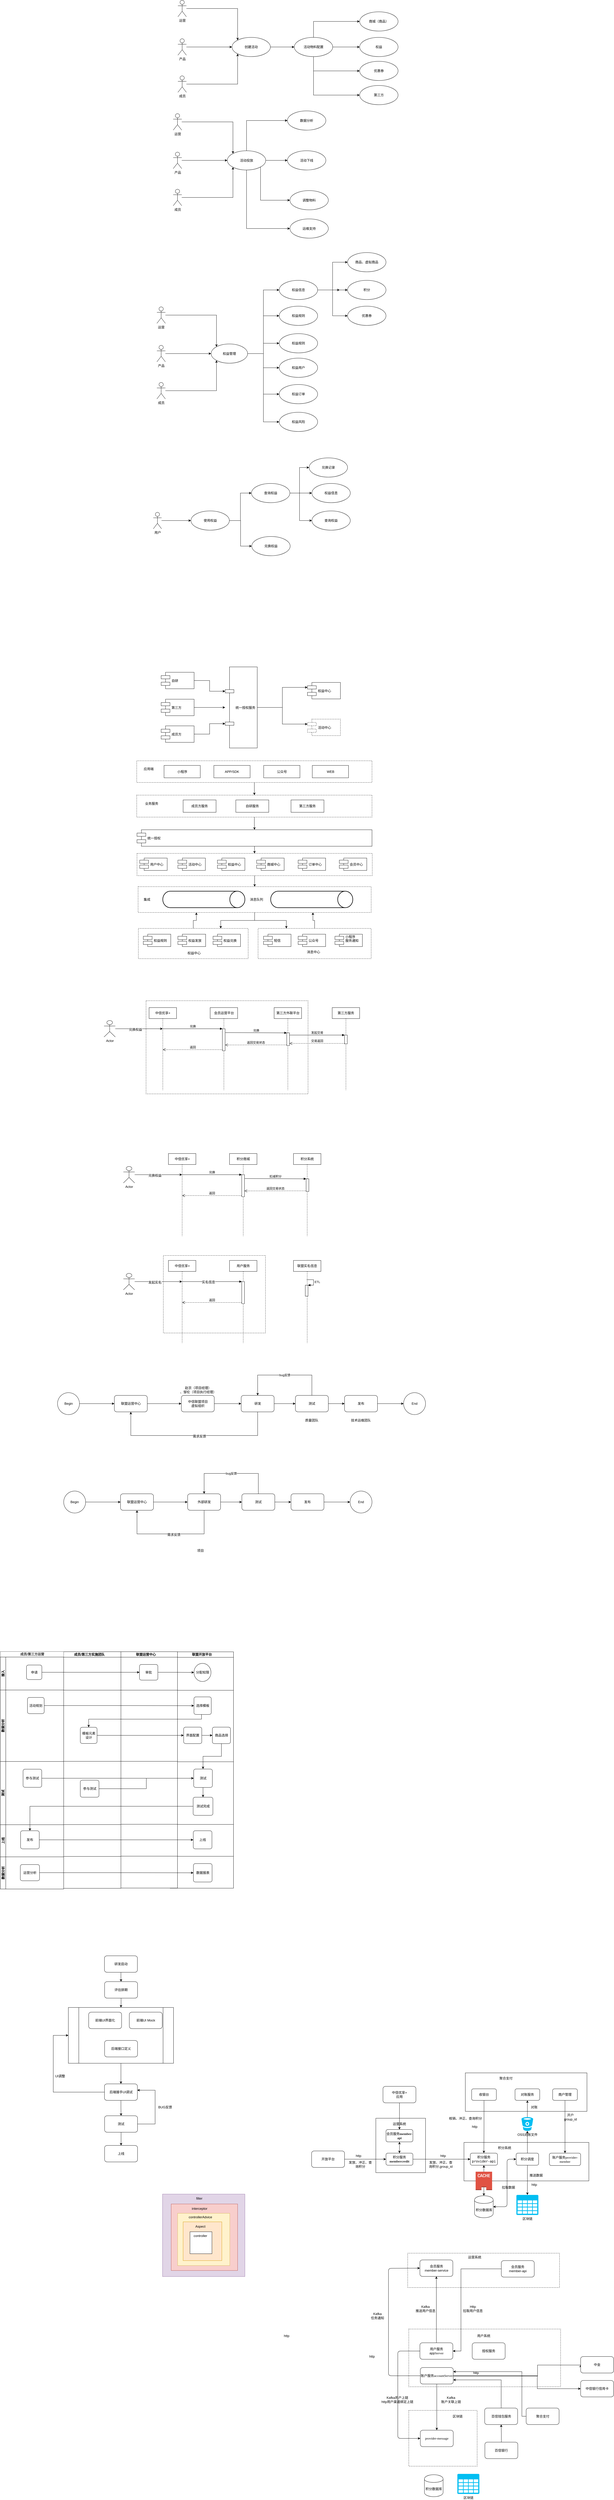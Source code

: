 <mxfile version="10.9.8" type="github"><diagram id="_uQLV0iburAJg2bt98Wd" name="Page-1"><mxGraphModel dx="2384" dy="943" grid="0" gridSize="10" guides="1" tooltips="1" connect="1" arrows="1" fold="1" page="0" pageScale="1" pageWidth="827" pageHeight="1169" math="0" shadow="0"><root><mxCell id="0"/><mxCell id="1" parent="0"/><mxCell id="jwAQFPFEKa9qwI906fVD-14" style="edgeStyle=orthogonalEdgeStyle;rounded=0;orthogonalLoop=1;jettySize=auto;html=1;" parent="1" source="jwAQFPFEKa9qwI906fVD-12" target="jwAQFPFEKa9qwI906fVD-8" edge="1"><mxGeometry relative="1" as="geometry"/></mxCell><mxCell id="jwAQFPFEKa9qwI906fVD-12" value="" style="shape=process;whiteSpace=wrap;html=1;backgroundOutline=1;" parent="1" vertex="1"><mxGeometry x="-490" y="7352" width="383" height="203" as="geometry"/></mxCell><mxCell id="hBNLrNFviFg41yGia6FT-54" value="联盟开放平台" style="swimlane;html=1;childLayout=stackLayout;resizeParent=1;resizeParentMax=0;horizontal=1;startSize=20;horizontalStack=0;swimlaneFillColor=#ffffff;swimlaneLine=1;strokeWidth=1;" parent="1" vertex="1"><mxGeometry x="-119.5" y="6058" width="231" height="860" as="geometry"/></mxCell><mxCell id="hBNLrNFviFg41yGia6FT-55" value="接入" style="swimlane;html=1;startSize=20;horizontal=0;strokeWidth=1;" parent="hBNLrNFviFg41yGia6FT-54" vertex="1"><mxGeometry y="20" width="231" height="120" as="geometry"/></mxCell><mxCell id="hBNLrNFviFg41yGia6FT-78" value="分配权限" style="strokeWidth=1;html=1;shape=mxgraph.flowchart.start_2;whiteSpace=wrap;rounded=0;shadow=0;glass=0;comic=0;fillColor=none;gradientColor=none;" parent="hBNLrNFviFg41yGia6FT-55" vertex="1"><mxGeometry x="87" y="22" width="62" height="66" as="geometry"/></mxCell><mxCell id="hBNLrNFviFg41yGia6FT-56" value="数据分析" style="swimlane;html=1;startSize=20;horizontal=0;strokeWidth=1;" parent="hBNLrNFviFg41yGia6FT-54" vertex="1"><mxGeometry y="140" width="231" height="260" as="geometry"/></mxCell><mxCell id="hBNLrNFviFg41yGia6FT-96" value="选择模板" style="rounded=1;whiteSpace=wrap;html=1;absoluteArcSize=1;arcSize=14;strokeWidth=1;shadow=0;glass=0;comic=0;fillColor=none;gradientColor=none;" parent="hBNLrNFviFg41yGia6FT-56" vertex="1"><mxGeometry x="87" y="24" width="63" height="64" as="geometry"/></mxCell><mxCell id="hBNLrNFviFg41yGia6FT-155" value="" style="edgeStyle=orthogonalEdgeStyle;rounded=0;orthogonalLoop=1;jettySize=auto;html=1;startArrow=none;startFill=0;strokeWidth=1;" parent="hBNLrNFviFg41yGia6FT-56" source="hBNLrNFviFg41yGia6FT-98" target="hBNLrNFviFg41yGia6FT-154" edge="1"><mxGeometry relative="1" as="geometry"/></mxCell><mxCell id="hBNLrNFviFg41yGia6FT-98" value="界面配置" style="rounded=1;whiteSpace=wrap;html=1;absoluteArcSize=1;arcSize=14;strokeWidth=1;shadow=0;glass=0;comic=0;fillColor=none;gradientColor=none;" parent="hBNLrNFviFg41yGia6FT-56" vertex="1"><mxGeometry x="49.5" y="134" width="66" height="60" as="geometry"/></mxCell><mxCell id="hBNLrNFviFg41yGia6FT-154" value="商品选择" style="rounded=1;whiteSpace=wrap;html=1;absoluteArcSize=1;arcSize=14;strokeWidth=1;shadow=0;glass=0;comic=0;fillColor=none;gradientColor=none;" parent="hBNLrNFviFg41yGia6FT-56" vertex="1"><mxGeometry x="154" y="134" width="66" height="60" as="geometry"/></mxCell><mxCell id="hBNLrNFviFg41yGia6FT-88" value="数据分析" style="swimlane;html=1;startSize=20;horizontal=0;strokeWidth=1;" parent="hBNLrNFviFg41yGia6FT-54" vertex="1"><mxGeometry y="400" width="231" height="228" as="geometry"/></mxCell><mxCell id="hBNLrNFviFg41yGia6FT-147" style="edgeStyle=orthogonalEdgeStyle;rounded=0;orthogonalLoop=1;jettySize=auto;html=1;entryX=0.5;entryY=0;entryDx=0;entryDy=0;startArrow=none;startFill=0;strokeWidth=1;" parent="hBNLrNFviFg41yGia6FT-88" source="hBNLrNFviFg41yGia6FT-100" target="hBNLrNFviFg41yGia6FT-102" edge="1"><mxGeometry relative="1" as="geometry"/></mxCell><mxCell id="hBNLrNFviFg41yGia6FT-100" value="测试" style="rounded=1;whiteSpace=wrap;html=1;absoluteArcSize=1;arcSize=14;strokeWidth=1;shadow=0;glass=0;comic=0;fillColor=none;gradientColor=none;" parent="hBNLrNFviFg41yGia6FT-88" vertex="1"><mxGeometry x="86" y="26.5" width="68" height="67" as="geometry"/></mxCell><mxCell id="hBNLrNFviFg41yGia6FT-102" value="测试完成" style="rounded=1;whiteSpace=wrap;html=1;absoluteArcSize=1;arcSize=14;strokeWidth=1;shadow=0;glass=0;comic=0;fillColor=none;gradientColor=none;" parent="hBNLrNFviFg41yGia6FT-88" vertex="1"><mxGeometry x="84" y="129" width="72" height="66" as="geometry"/></mxCell><mxCell id="hBNLrNFviFg41yGia6FT-106" value="数据分析" style="swimlane;html=1;startSize=20;horizontal=0;strokeWidth=1;" parent="hBNLrNFviFg41yGia6FT-54" vertex="1"><mxGeometry y="628" width="231" height="116" as="geometry"/></mxCell><mxCell id="hBNLrNFviFg41yGia6FT-149" value="上线" style="rounded=1;whiteSpace=wrap;html=1;absoluteArcSize=1;arcSize=14;strokeWidth=1;shadow=0;glass=0;comic=0;fillColor=none;gradientColor=none;" parent="hBNLrNFviFg41yGia6FT-106" vertex="1"><mxGeometry x="84.5" y="23" width="68" height="66" as="geometry"/></mxCell><mxCell id="hBNLrNFviFg41yGia6FT-145" value="数据分析" style="swimlane;html=1;startSize=20;horizontal=0;strokeWidth=1;" parent="hBNLrNFviFg41yGia6FT-54" vertex="1"><mxGeometry y="744" width="231" height="116" as="geometry"/></mxCell><mxCell id="hBNLrNFviFg41yGia6FT-146" value="数据报表" style="rounded=1;whiteSpace=wrap;html=1;absoluteArcSize=1;arcSize=14;strokeWidth=1;shadow=0;glass=0;comic=0;fillColor=none;gradientColor=none;" parent="hBNLrNFviFg41yGia6FT-145" vertex="1"><mxGeometry x="85" y="26.5" width="68" height="67" as="geometry"/></mxCell><mxCell id="hBNLrNFviFg41yGia6FT-156" style="edgeStyle=orthogonalEdgeStyle;rounded=0;orthogonalLoop=1;jettySize=auto;html=1;startArrow=none;startFill=0;strokeWidth=1;" parent="hBNLrNFviFg41yGia6FT-54" source="hBNLrNFviFg41yGia6FT-154" target="hBNLrNFviFg41yGia6FT-100" edge="1"><mxGeometry relative="1" as="geometry"/></mxCell><mxCell id="hBNLrNFviFg41yGia6FT-41" value="联盟运营中心" style="swimlane;html=1;childLayout=stackLayout;resizeParent=1;resizeParentMax=0;horizontal=1;startSize=20;horizontalStack=0;swimlaneFillColor=#ffffff;swimlaneLine=1;strokeWidth=1;" parent="1" vertex="1"><mxGeometry x="-323.5" y="6057.5" width="231" height="860" as="geometry"/></mxCell><mxCell id="hBNLrNFviFg41yGia6FT-42" value="接入" style="swimlane;html=1;startSize=20;horizontal=0;strokeWidth=1;" parent="hBNLrNFviFg41yGia6FT-41" vertex="1"><mxGeometry y="20" width="231" height="120" as="geometry"/></mxCell><mxCell id="hBNLrNFviFg41yGia6FT-74" value="审批" style="rounded=1;whiteSpace=wrap;html=1;absoluteArcSize=1;arcSize=14;strokeWidth=1;shadow=0;glass=0;comic=0;fillColor=none;gradientColor=none;" parent="hBNLrNFviFg41yGia6FT-42" vertex="1"><mxGeometry x="92.5" y="26.5" width="67" height="57" as="geometry"/></mxCell><mxCell id="hBNLrNFviFg41yGia6FT-43" value="数据分析" style="swimlane;html=1;startSize=20;horizontal=0;strokeWidth=1;" parent="hBNLrNFviFg41yGia6FT-41" vertex="1"><mxGeometry y="140" width="231" height="259" as="geometry"/></mxCell><mxCell id="hBNLrNFviFg41yGia6FT-72" value="数据分析" style="swimlane;html=1;startSize=20;horizontal=0;strokeWidth=1;" parent="hBNLrNFviFg41yGia6FT-41" vertex="1"><mxGeometry y="399" width="231" height="229" as="geometry"/></mxCell><mxCell id="hBNLrNFviFg41yGia6FT-105" value="数据分析" style="swimlane;html=1;startSize=20;horizontal=0;strokeWidth=1;" parent="hBNLrNFviFg41yGia6FT-41" vertex="1"><mxGeometry y="628" width="231" height="116" as="geometry"/></mxCell><mxCell id="hBNLrNFviFg41yGia6FT-144" value="数据分析" style="swimlane;html=1;startSize=20;horizontal=0;strokeWidth=1;" parent="hBNLrNFviFg41yGia6FT-41" vertex="1"><mxGeometry y="744" width="231" height="116" as="geometry"/></mxCell><mxCell id="DhdoxUGjmNZwTngK1xhJ-52" value="" style="rounded=0;whiteSpace=wrap;html=1;dashed=1;" parent="1" vertex="1"><mxGeometry x="-144" y="4616" width="372" height="282" as="geometry"/></mxCell><mxCell id="DhdoxUGjmNZwTngK1xhJ-33" value="" style="rounded=0;whiteSpace=wrap;html=1;dashed=1;" parent="1" vertex="1"><mxGeometry x="-207" y="3689" width="590" height="339" as="geometry"/></mxCell><mxCell id="sb0vdsLXdew2JL1Ju3i8-213" style="edgeStyle=orthogonalEdgeStyle;rounded=0;orthogonalLoop=1;jettySize=auto;html=1;entryX=0.5;entryY=0;entryDx=0;entryDy=0;" parent="1" source="sb0vdsLXdew2JL1Ju3i8-210" target="sb0vdsLXdew2JL1Ju3i8-205" edge="1"><mxGeometry relative="1" as="geometry"/></mxCell><mxCell id="sb0vdsLXdew2JL1Ju3i8-210" value="" style="rounded=0;whiteSpace=wrap;html=1;dashed=1;" parent="1" vertex="1"><mxGeometry x="-241" y="2816" width="857" height="79" as="geometry"/></mxCell><mxCell id="sb0vdsLXdew2JL1Ju3i8-208" style="edgeStyle=orthogonalEdgeStyle;rounded=0;orthogonalLoop=1;jettySize=auto;html=1;" parent="1" source="sb0vdsLXdew2JL1Ju3i8-205" target="sb0vdsLXdew2JL1Ju3i8-163" edge="1"><mxGeometry relative="1" as="geometry"/></mxCell><mxCell id="sb0vdsLXdew2JL1Ju3i8-205" value="" style="rounded=0;whiteSpace=wrap;html=1;dashed=1;" parent="1" vertex="1"><mxGeometry x="-241" y="2941" width="857" height="80" as="geometry"/></mxCell><mxCell id="sb0vdsLXdew2JL1Ju3i8-197" style="edgeStyle=orthogonalEdgeStyle;rounded=0;orthogonalLoop=1;jettySize=auto;html=1;" parent="1" source="sb0vdsLXdew2JL1Ju3i8-196" target="sb0vdsLXdew2JL1Ju3i8-186" edge="1"><mxGeometry relative="1" as="geometry"/></mxCell><mxCell id="sb0vdsLXdew2JL1Ju3i8-196" value="" style="rounded=0;whiteSpace=wrap;html=1;dashed=1;" parent="1" vertex="1"><mxGeometry x="-240" y="3153" width="857" height="81" as="geometry"/></mxCell><mxCell id="sb0vdsLXdew2JL1Ju3i8-189" style="edgeStyle=orthogonalEdgeStyle;rounded=0;orthogonalLoop=1;jettySize=auto;html=1;entryX=0.75;entryY=0;entryDx=0;entryDy=0;" parent="1" source="sb0vdsLXdew2JL1Ju3i8-186" target="sb0vdsLXdew2JL1Ju3i8-172" edge="1"><mxGeometry relative="1" as="geometry"/></mxCell><mxCell id="sb0vdsLXdew2JL1Ju3i8-190" style="edgeStyle=orthogonalEdgeStyle;rounded=0;orthogonalLoop=1;jettySize=auto;html=1;entryX=0.25;entryY=0;entryDx=0;entryDy=0;" parent="1" source="sb0vdsLXdew2JL1Ju3i8-186" target="sb0vdsLXdew2JL1Ju3i8-178" edge="1"><mxGeometry relative="1" as="geometry"/></mxCell><mxCell id="sb0vdsLXdew2JL1Ju3i8-186" value="" style="rounded=0;whiteSpace=wrap;html=1;dashed=1;" parent="1" vertex="1"><mxGeometry x="-236" y="3274" width="849" height="94" as="geometry"/></mxCell><mxCell id="sb0vdsLXdew2JL1Ju3i8-191" style="edgeStyle=orthogonalEdgeStyle;rounded=0;orthogonalLoop=1;jettySize=auto;html=1;entryX=0.75;entryY=1;entryDx=0;entryDy=0;" parent="1" source="sb0vdsLXdew2JL1Ju3i8-178" target="sb0vdsLXdew2JL1Ju3i8-186" edge="1"><mxGeometry relative="1" as="geometry"/></mxCell><mxCell id="sb0vdsLXdew2JL1Ju3i8-178" value="" style="rounded=0;whiteSpace=wrap;html=1;dashed=1;" parent="1" vertex="1"><mxGeometry x="201" y="3426" width="412" height="110" as="geometry"/></mxCell><mxCell id="sb0vdsLXdew2JL1Ju3i8-188" style="edgeStyle=orthogonalEdgeStyle;rounded=0;orthogonalLoop=1;jettySize=auto;html=1;entryX=0.25;entryY=1;entryDx=0;entryDy=0;" parent="1" source="sb0vdsLXdew2JL1Ju3i8-172" target="sb0vdsLXdew2JL1Ju3i8-186" edge="1"><mxGeometry relative="1" as="geometry"/></mxCell><mxCell id="sb0vdsLXdew2JL1Ju3i8-172" value="" style="rounded=0;whiteSpace=wrap;html=1;dashed=1;" parent="1" vertex="1"><mxGeometry x="-235" y="3426" width="400" height="110" as="geometry"/></mxCell><mxCell id="sb0vdsLXdew2JL1Ju3i8-90" style="edgeStyle=orthogonalEdgeStyle;rounded=0;orthogonalLoop=1;jettySize=auto;html=1;entryX=0;entryY=0.3;entryDx=0;entryDy=0;" parent="1" source="sb0vdsLXdew2JL1Ju3i8-1" target="sb0vdsLXdew2JL1Ju3i8-2" edge="1"><mxGeometry relative="1" as="geometry"/></mxCell><mxCell id="sb0vdsLXdew2JL1Ju3i8-91" style="edgeStyle=orthogonalEdgeStyle;rounded=0;orthogonalLoop=1;jettySize=auto;html=1;entryX=0;entryY=0.3;entryDx=0;entryDy=0;" parent="1" source="sb0vdsLXdew2JL1Ju3i8-1" target="sb0vdsLXdew2JL1Ju3i8-16" edge="1"><mxGeometry relative="1" as="geometry"/></mxCell><mxCell id="sb0vdsLXdew2JL1Ju3i8-1" value="统一授权服务" style="shape=component;align=left;spacingLeft=36;" parent="1" vertex="1"><mxGeometry x="81" y="2474.5" width="117" height="295" as="geometry"/></mxCell><mxCell id="sb0vdsLXdew2JL1Ju3i8-2" value="权益中心" style="shape=component;align=left;spacingLeft=36;" parent="1" vertex="1"><mxGeometry x="381" y="2531" width="120" height="60" as="geometry"/></mxCell><mxCell id="sb0vdsLXdew2JL1Ju3i8-20" style="edgeStyle=orthogonalEdgeStyle;rounded=0;orthogonalLoop=1;jettySize=auto;html=1;" parent="1" source="sb0vdsLXdew2JL1Ju3i8-4" target="sb0vdsLXdew2JL1Ju3i8-19" edge="1"><mxGeometry relative="1" as="geometry"/></mxCell><mxCell id="sb0vdsLXdew2JL1Ju3i8-4" value="创建活动" style="ellipse;whiteSpace=wrap;html=1;" parent="1" vertex="1"><mxGeometry x="106" y="184" width="140" height="70" as="geometry"/></mxCell><mxCell id="sb0vdsLXdew2JL1Ju3i8-13" style="edgeStyle=orthogonalEdgeStyle;rounded=0;orthogonalLoop=1;jettySize=auto;html=1;entryX=0;entryY=0;entryDx=0;entryDy=0;" parent="1" source="sb0vdsLXdew2JL1Ju3i8-6" target="sb0vdsLXdew2JL1Ju3i8-4" edge="1"><mxGeometry relative="1" as="geometry"/></mxCell><mxCell id="sb0vdsLXdew2JL1Ju3i8-6" value="运营" style="shape=umlActor;verticalLabelPosition=bottom;labelBackgroundColor=#ffffff;verticalAlign=top;html=1;" parent="1" vertex="1"><mxGeometry x="-91" y="49" width="31" height="60" as="geometry"/></mxCell><mxCell id="sb0vdsLXdew2JL1Ju3i8-14" style="edgeStyle=orthogonalEdgeStyle;rounded=0;orthogonalLoop=1;jettySize=auto;html=1;entryX=0;entryY=0.5;entryDx=0;entryDy=0;" parent="1" source="sb0vdsLXdew2JL1Ju3i8-8" target="sb0vdsLXdew2JL1Ju3i8-4" edge="1"><mxGeometry relative="1" as="geometry"/></mxCell><mxCell id="sb0vdsLXdew2JL1Ju3i8-8" value="产品" style="shape=umlActor;verticalLabelPosition=bottom;labelBackgroundColor=#ffffff;verticalAlign=top;html=1;" parent="1" vertex="1"><mxGeometry x="-91" y="189" width="31" height="60" as="geometry"/></mxCell><mxCell id="sb0vdsLXdew2JL1Ju3i8-15" style="edgeStyle=orthogonalEdgeStyle;rounded=0;orthogonalLoop=1;jettySize=auto;html=1;entryX=0;entryY=1;entryDx=0;entryDy=0;" parent="1" source="sb0vdsLXdew2JL1Ju3i8-11" target="sb0vdsLXdew2JL1Ju3i8-4" edge="1"><mxGeometry relative="1" as="geometry"/></mxCell><mxCell id="sb0vdsLXdew2JL1Ju3i8-11" value="成员" style="shape=umlActor;verticalLabelPosition=bottom;labelBackgroundColor=#ffffff;verticalAlign=top;html=1;" parent="1" vertex="1"><mxGeometry x="-91" y="324" width="31" height="60" as="geometry"/></mxCell><mxCell id="sb0vdsLXdew2JL1Ju3i8-16" value="活动中心" style="shape=component;align=left;spacingLeft=36;dashed=1;" parent="1" vertex="1"><mxGeometry x="381" y="2664.5" width="120" height="60" as="geometry"/></mxCell><mxCell id="sb0vdsLXdew2JL1Ju3i8-24" style="edgeStyle=orthogonalEdgeStyle;rounded=0;orthogonalLoop=1;jettySize=auto;html=1;entryX=0;entryY=0.5;entryDx=0;entryDy=0;" parent="1" source="sb0vdsLXdew2JL1Ju3i8-19" target="sb0vdsLXdew2JL1Ju3i8-21" edge="1"><mxGeometry relative="1" as="geometry"><Array as="points"><mxPoint x="403" y="126"/></Array></mxGeometry></mxCell><mxCell id="sb0vdsLXdew2JL1Ju3i8-25" style="edgeStyle=orthogonalEdgeStyle;rounded=0;orthogonalLoop=1;jettySize=auto;html=1;" parent="1" source="sb0vdsLXdew2JL1Ju3i8-19" target="sb0vdsLXdew2JL1Ju3i8-22" edge="1"><mxGeometry relative="1" as="geometry"/></mxCell><mxCell id="sb0vdsLXdew2JL1Ju3i8-26" style="edgeStyle=orthogonalEdgeStyle;rounded=0;orthogonalLoop=1;jettySize=auto;html=1;entryX=0;entryY=0.5;entryDx=0;entryDy=0;" parent="1" source="sb0vdsLXdew2JL1Ju3i8-19" target="sb0vdsLXdew2JL1Ju3i8-23" edge="1"><mxGeometry relative="1" as="geometry"><Array as="points"><mxPoint x="403" y="306"/></Array></mxGeometry></mxCell><mxCell id="sb0vdsLXdew2JL1Ju3i8-29" style="edgeStyle=orthogonalEdgeStyle;rounded=0;orthogonalLoop=1;jettySize=auto;html=1;entryX=0;entryY=0.5;entryDx=0;entryDy=0;" parent="1" source="sb0vdsLXdew2JL1Ju3i8-19" target="sb0vdsLXdew2JL1Ju3i8-28" edge="1"><mxGeometry relative="1" as="geometry"><Array as="points"><mxPoint x="403" y="394"/></Array></mxGeometry></mxCell><mxCell id="sb0vdsLXdew2JL1Ju3i8-19" value="活动物料配置" style="ellipse;whiteSpace=wrap;html=1;" parent="1" vertex="1"><mxGeometry x="333" y="184" width="140" height="70" as="geometry"/></mxCell><mxCell id="sb0vdsLXdew2JL1Ju3i8-21" value="商城（商品）" style="ellipse;whiteSpace=wrap;html=1;" parent="1" vertex="1"><mxGeometry x="571" y="91" width="140" height="70" as="geometry"/></mxCell><mxCell id="sb0vdsLXdew2JL1Ju3i8-22" value="权益" style="ellipse;whiteSpace=wrap;html=1;" parent="1" vertex="1"><mxGeometry x="571" y="184" width="140" height="70" as="geometry"/></mxCell><mxCell id="sb0vdsLXdew2JL1Ju3i8-23" value="优惠券" style="ellipse;whiteSpace=wrap;html=1;" parent="1" vertex="1"><mxGeometry x="571" y="271" width="140" height="70" as="geometry"/></mxCell><mxCell id="sb0vdsLXdew2JL1Ju3i8-28" value="第三方" style="ellipse;whiteSpace=wrap;html=1;" parent="1" vertex="1"><mxGeometry x="571" y="359" width="140" height="70" as="geometry"/></mxCell><mxCell id="sb0vdsLXdew2JL1Ju3i8-79" style="edgeStyle=orthogonalEdgeStyle;rounded=0;orthogonalLoop=1;jettySize=auto;html=1;entryX=0;entryY=0.3;entryDx=0;entryDy=0;" parent="1" source="sb0vdsLXdew2JL1Ju3i8-31" target="sb0vdsLXdew2JL1Ju3i8-1" edge="1"><mxGeometry relative="1" as="geometry"><mxPoint x="47" y="2621.5" as="targetPoint"/></mxGeometry></mxCell><mxCell id="sb0vdsLXdew2JL1Ju3i8-31" value="自研" style="shape=component;align=left;spacingLeft=36;" parent="1" vertex="1"><mxGeometry x="-152" y="2494" width="120" height="60" as="geometry"/></mxCell><mxCell id="sb0vdsLXdew2JL1Ju3i8-80" style="edgeStyle=orthogonalEdgeStyle;rounded=0;orthogonalLoop=1;jettySize=auto;html=1;" parent="1" source="sb0vdsLXdew2JL1Ju3i8-32" target="sb0vdsLXdew2JL1Ju3i8-1" edge="1"><mxGeometry relative="1" as="geometry"><mxPoint x="47" y="2621.5" as="targetPoint"/></mxGeometry></mxCell><mxCell id="sb0vdsLXdew2JL1Ju3i8-32" value="第三方" style="shape=component;align=left;spacingLeft=36;" parent="1" vertex="1"><mxGeometry x="-152" y="2592" width="120" height="60" as="geometry"/></mxCell><mxCell id="sb0vdsLXdew2JL1Ju3i8-36" style="edgeStyle=orthogonalEdgeStyle;rounded=0;orthogonalLoop=1;jettySize=auto;html=1;exitX=0.5;exitY=0;exitDx=0;exitDy=0;entryX=0;entryY=0.5;entryDx=0;entryDy=0;" parent="1" source="sb0vdsLXdew2JL1Ju3i8-37" target="sb0vdsLXdew2JL1Ju3i8-48" edge="1"><mxGeometry relative="1" as="geometry"><Array as="points"><mxPoint x="159" y="486.5"/></Array></mxGeometry></mxCell><mxCell id="sb0vdsLXdew2JL1Ju3i8-54" style="edgeStyle=orthogonalEdgeStyle;rounded=0;orthogonalLoop=1;jettySize=auto;html=1;entryX=0;entryY=0.5;entryDx=0;entryDy=0;" parent="1" source="sb0vdsLXdew2JL1Ju3i8-37" target="sb0vdsLXdew2JL1Ju3i8-53" edge="1"><mxGeometry relative="1" as="geometry"><Array as="points"><mxPoint x="210" y="776.5"/></Array></mxGeometry></mxCell><mxCell id="sb0vdsLXdew2JL1Ju3i8-56" style="edgeStyle=orthogonalEdgeStyle;rounded=0;orthogonalLoop=1;jettySize=auto;html=1;entryX=0;entryY=0.5;entryDx=0;entryDy=0;" parent="1" source="sb0vdsLXdew2JL1Ju3i8-37" target="sb0vdsLXdew2JL1Ju3i8-55" edge="1"><mxGeometry relative="1" as="geometry"/></mxCell><mxCell id="sb0vdsLXdew2JL1Ju3i8-59" style="edgeStyle=orthogonalEdgeStyle;rounded=0;orthogonalLoop=1;jettySize=auto;html=1;entryX=0;entryY=0.5;entryDx=0;entryDy=0;" parent="1" source="sb0vdsLXdew2JL1Ju3i8-37" target="sb0vdsLXdew2JL1Ju3i8-57" edge="1"><mxGeometry relative="1" as="geometry"><Array as="points"><mxPoint x="159" y="879.5"/></Array></mxGeometry></mxCell><mxCell id="sb0vdsLXdew2JL1Ju3i8-37" value="活动投放" style="ellipse;whiteSpace=wrap;html=1;" parent="1" vertex="1"><mxGeometry x="89" y="596.5" width="140" height="70" as="geometry"/></mxCell><mxCell id="sb0vdsLXdew2JL1Ju3i8-38" style="edgeStyle=orthogonalEdgeStyle;rounded=0;orthogonalLoop=1;jettySize=auto;html=1;entryX=0;entryY=0;entryDx=0;entryDy=0;" parent="1" source="sb0vdsLXdew2JL1Ju3i8-39" target="sb0vdsLXdew2JL1Ju3i8-37" edge="1"><mxGeometry relative="1" as="geometry"/></mxCell><mxCell id="sb0vdsLXdew2JL1Ju3i8-39" value="运营" style="shape=umlActor;verticalLabelPosition=bottom;labelBackgroundColor=#ffffff;verticalAlign=top;html=1;" parent="1" vertex="1"><mxGeometry x="-108" y="461.5" width="31" height="60" as="geometry"/></mxCell><mxCell id="sb0vdsLXdew2JL1Ju3i8-40" style="edgeStyle=orthogonalEdgeStyle;rounded=0;orthogonalLoop=1;jettySize=auto;html=1;entryX=0;entryY=0.5;entryDx=0;entryDy=0;" parent="1" source="sb0vdsLXdew2JL1Ju3i8-41" target="sb0vdsLXdew2JL1Ju3i8-37" edge="1"><mxGeometry relative="1" as="geometry"/></mxCell><mxCell id="sb0vdsLXdew2JL1Ju3i8-41" value="产品" style="shape=umlActor;verticalLabelPosition=bottom;labelBackgroundColor=#ffffff;verticalAlign=top;html=1;" parent="1" vertex="1"><mxGeometry x="-108" y="601.5" width="31" height="60" as="geometry"/></mxCell><mxCell id="sb0vdsLXdew2JL1Ju3i8-42" style="edgeStyle=orthogonalEdgeStyle;rounded=0;orthogonalLoop=1;jettySize=auto;html=1;entryX=0;entryY=1;entryDx=0;entryDy=0;" parent="1" source="sb0vdsLXdew2JL1Ju3i8-43" target="sb0vdsLXdew2JL1Ju3i8-37" edge="1"><mxGeometry relative="1" as="geometry"/></mxCell><mxCell id="sb0vdsLXdew2JL1Ju3i8-43" value="成员" style="shape=umlActor;verticalLabelPosition=bottom;labelBackgroundColor=#ffffff;verticalAlign=top;html=1;" parent="1" vertex="1"><mxGeometry x="-108" y="736.5" width="31" height="60" as="geometry"/></mxCell><mxCell id="sb0vdsLXdew2JL1Ju3i8-48" value="数据分析" style="ellipse;whiteSpace=wrap;html=1;" parent="1" vertex="1"><mxGeometry x="308" y="451.5" width="140" height="70" as="geometry"/></mxCell><mxCell id="sb0vdsLXdew2JL1Ju3i8-53" value="调整物料" style="ellipse;whiteSpace=wrap;html=1;" parent="1" vertex="1"><mxGeometry x="317" y="741.5" width="140" height="70" as="geometry"/></mxCell><mxCell id="sb0vdsLXdew2JL1Ju3i8-55" value="活动下线" style="ellipse;whiteSpace=wrap;html=1;" parent="1" vertex="1"><mxGeometry x="308" y="596.5" width="140" height="70" as="geometry"/></mxCell><mxCell id="sb0vdsLXdew2JL1Ju3i8-57" value="运维支持" style="ellipse;whiteSpace=wrap;html=1;" parent="1" vertex="1"><mxGeometry x="317" y="844.5" width="140" height="70" as="geometry"/></mxCell><mxCell id="sb0vdsLXdew2JL1Ju3i8-82" style="edgeStyle=orthogonalEdgeStyle;rounded=0;orthogonalLoop=1;jettySize=auto;html=1;entryX=0;entryY=0.7;entryDx=0;entryDy=0;" parent="1" source="sb0vdsLXdew2JL1Ju3i8-78" target="sb0vdsLXdew2JL1Ju3i8-1" edge="1"><mxGeometry relative="1" as="geometry"><mxPoint x="47" y="2621.5" as="targetPoint"/></mxGeometry></mxCell><mxCell id="sb0vdsLXdew2JL1Ju3i8-78" value="成员方" style="shape=component;align=left;spacingLeft=36;" parent="1" vertex="1"><mxGeometry x="-152" y="2689" width="120" height="60" as="geometry"/></mxCell><mxCell id="sb0vdsLXdew2JL1Ju3i8-112" style="edgeStyle=orthogonalEdgeStyle;rounded=0;orthogonalLoop=1;jettySize=auto;html=1;entryX=0;entryY=0.5;entryDx=0;entryDy=0;" parent="1" source="sb0vdsLXdew2JL1Ju3i8-98" target="sb0vdsLXdew2JL1Ju3i8-109" edge="1"><mxGeometry relative="1" as="geometry"/></mxCell><mxCell id="sb0vdsLXdew2JL1Ju3i8-113" style="edgeStyle=orthogonalEdgeStyle;rounded=0;orthogonalLoop=1;jettySize=auto;html=1;entryX=0;entryY=0.5;entryDx=0;entryDy=0;" parent="1" source="sb0vdsLXdew2JL1Ju3i8-98" target="sb0vdsLXdew2JL1Ju3i8-110" edge="1"><mxGeometry relative="1" as="geometry"/></mxCell><mxCell id="sb0vdsLXdew2JL1Ju3i8-114" style="edgeStyle=orthogonalEdgeStyle;rounded=0;orthogonalLoop=1;jettySize=auto;html=1;" parent="1" source="sb0vdsLXdew2JL1Ju3i8-98" target="sb0vdsLXdew2JL1Ju3i8-111" edge="1"><mxGeometry relative="1" as="geometry"/></mxCell><mxCell id="sb0vdsLXdew2JL1Ju3i8-117" style="edgeStyle=orthogonalEdgeStyle;rounded=0;orthogonalLoop=1;jettySize=auto;html=1;entryX=0;entryY=0.5;entryDx=0;entryDy=0;" parent="1" source="sb0vdsLXdew2JL1Ju3i8-98" target="sb0vdsLXdew2JL1Ju3i8-115" edge="1"><mxGeometry relative="1" as="geometry"/></mxCell><mxCell id="sb0vdsLXdew2JL1Ju3i8-118" style="edgeStyle=orthogonalEdgeStyle;rounded=0;orthogonalLoop=1;jettySize=auto;html=1;entryX=0;entryY=0.5;entryDx=0;entryDy=0;" parent="1" source="sb0vdsLXdew2JL1Ju3i8-98" target="sb0vdsLXdew2JL1Ju3i8-116" edge="1"><mxGeometry relative="1" as="geometry"/></mxCell><mxCell id="sb0vdsLXdew2JL1Ju3i8-120" style="edgeStyle=orthogonalEdgeStyle;rounded=0;orthogonalLoop=1;jettySize=auto;html=1;entryX=0;entryY=0.5;entryDx=0;entryDy=0;" parent="1" source="sb0vdsLXdew2JL1Ju3i8-98" target="sb0vdsLXdew2JL1Ju3i8-119" edge="1"><mxGeometry relative="1" as="geometry"/></mxCell><mxCell id="sb0vdsLXdew2JL1Ju3i8-98" value="权益管理" style="ellipse;whiteSpace=wrap;html=1;" parent="1" vertex="1"><mxGeometry x="30" y="1299.5" width="133" height="70" as="geometry"/></mxCell><mxCell id="sb0vdsLXdew2JL1Ju3i8-99" style="edgeStyle=orthogonalEdgeStyle;rounded=0;orthogonalLoop=1;jettySize=auto;html=1;entryX=0;entryY=0;entryDx=0;entryDy=0;" parent="1" source="sb0vdsLXdew2JL1Ju3i8-100" target="sb0vdsLXdew2JL1Ju3i8-98" edge="1"><mxGeometry relative="1" as="geometry"/></mxCell><mxCell id="sb0vdsLXdew2JL1Ju3i8-100" value="运营" style="shape=umlActor;verticalLabelPosition=bottom;labelBackgroundColor=#ffffff;verticalAlign=top;html=1;" parent="1" vertex="1"><mxGeometry x="-167.5" y="1164.5" width="31" height="60" as="geometry"/></mxCell><mxCell id="sb0vdsLXdew2JL1Ju3i8-101" style="edgeStyle=orthogonalEdgeStyle;rounded=0;orthogonalLoop=1;jettySize=auto;html=1;entryX=0;entryY=0.5;entryDx=0;entryDy=0;" parent="1" source="sb0vdsLXdew2JL1Ju3i8-102" target="sb0vdsLXdew2JL1Ju3i8-98" edge="1"><mxGeometry relative="1" as="geometry"/></mxCell><mxCell id="sb0vdsLXdew2JL1Ju3i8-102" value="产品" style="shape=umlActor;verticalLabelPosition=bottom;labelBackgroundColor=#ffffff;verticalAlign=top;html=1;" parent="1" vertex="1"><mxGeometry x="-167.5" y="1304.5" width="31" height="60" as="geometry"/></mxCell><mxCell id="sb0vdsLXdew2JL1Ju3i8-103" style="edgeStyle=orthogonalEdgeStyle;rounded=0;orthogonalLoop=1;jettySize=auto;html=1;entryX=0;entryY=1;entryDx=0;entryDy=0;" parent="1" source="sb0vdsLXdew2JL1Ju3i8-104" target="sb0vdsLXdew2JL1Ju3i8-98" edge="1"><mxGeometry relative="1" as="geometry"/></mxCell><mxCell id="sb0vdsLXdew2JL1Ju3i8-104" value="成员" style="shape=umlActor;verticalLabelPosition=bottom;labelBackgroundColor=#ffffff;verticalAlign=top;html=1;" parent="1" vertex="1"><mxGeometry x="-167.5" y="1439.5" width="31" height="60" as="geometry"/></mxCell><mxCell id="sb0vdsLXdew2JL1Ju3i8-143" style="edgeStyle=orthogonalEdgeStyle;rounded=0;orthogonalLoop=1;jettySize=auto;html=1;entryX=0;entryY=0.5;entryDx=0;entryDy=0;" parent="1" source="sb0vdsLXdew2JL1Ju3i8-109" target="sb0vdsLXdew2JL1Ju3i8-140" edge="1"><mxGeometry relative="1" as="geometry"/></mxCell><mxCell id="sb0vdsLXdew2JL1Ju3i8-144" style="edgeStyle=orthogonalEdgeStyle;rounded=0;orthogonalLoop=1;jettySize=auto;html=1;entryX=0;entryY=0.5;entryDx=0;entryDy=0;" parent="1" source="sb0vdsLXdew2JL1Ju3i8-109" target="sb0vdsLXdew2JL1Ju3i8-138" edge="1"><mxGeometry relative="1" as="geometry"/></mxCell><mxCell id="sb0vdsLXdew2JL1Ju3i8-145" style="edgeStyle=orthogonalEdgeStyle;rounded=0;orthogonalLoop=1;jettySize=auto;html=1;entryX=0;entryY=0.5;entryDx=0;entryDy=0;" parent="1" source="sb0vdsLXdew2JL1Ju3i8-109" target="sb0vdsLXdew2JL1Ju3i8-142" edge="1"><mxGeometry relative="1" as="geometry"/></mxCell><mxCell id="sb0vdsLXdew2JL1Ju3i8-147" value="" style="edgeStyle=orthogonalEdgeStyle;rounded=0;orthogonalLoop=1;jettySize=auto;html=1;" parent="1" source="sb0vdsLXdew2JL1Ju3i8-109" edge="1"><mxGeometry relative="1" as="geometry"><mxPoint x="498" y="1103" as="targetPoint"/></mxGeometry></mxCell><mxCell id="sb0vdsLXdew2JL1Ju3i8-109" value="权益信息" style="ellipse;whiteSpace=wrap;html=1;" parent="1" vertex="1"><mxGeometry x="278" y="1068" width="140" height="70" as="geometry"/></mxCell><mxCell id="sb0vdsLXdew2JL1Ju3i8-138" value="商品、虚拟商品" style="ellipse;whiteSpace=wrap;html=1;" parent="1" vertex="1"><mxGeometry x="527" y="967" width="140" height="70" as="geometry"/></mxCell><mxCell id="sb0vdsLXdew2JL1Ju3i8-140" value="积分" style="ellipse;whiteSpace=wrap;html=1;" parent="1" vertex="1"><mxGeometry x="527" y="1068" width="140" height="70" as="geometry"/></mxCell><mxCell id="sb0vdsLXdew2JL1Ju3i8-110" value="权益规则" style="ellipse;whiteSpace=wrap;html=1;" parent="1" vertex="1"><mxGeometry x="278" y="1162" width="140" height="70" as="geometry"/></mxCell><mxCell id="sb0vdsLXdew2JL1Ju3i8-111" value="权益规则" style="ellipse;whiteSpace=wrap;html=1;" parent="1" vertex="1"><mxGeometry x="278" y="1262" width="140" height="70" as="geometry"/></mxCell><mxCell id="sb0vdsLXdew2JL1Ju3i8-115" value="权益用户" style="ellipse;whiteSpace=wrap;html=1;" parent="1" vertex="1"><mxGeometry x="278" y="1351" width="140" height="70" as="geometry"/></mxCell><mxCell id="sb0vdsLXdew2JL1Ju3i8-116" value="权益订单" style="ellipse;whiteSpace=wrap;html=1;" parent="1" vertex="1"><mxGeometry x="278" y="1447" width="140" height="70" as="geometry"/></mxCell><mxCell id="sb0vdsLXdew2JL1Ju3i8-119" value="权益风险" style="ellipse;whiteSpace=wrap;html=1;" parent="1" vertex="1"><mxGeometry x="278" y="1548" width="140" height="70" as="geometry"/></mxCell><mxCell id="sb0vdsLXdew2JL1Ju3i8-125" style="edgeStyle=orthogonalEdgeStyle;rounded=0;orthogonalLoop=1;jettySize=auto;html=1;" parent="1" source="sb0vdsLXdew2JL1Ju3i8-121" target="sb0vdsLXdew2JL1Ju3i8-124" edge="1"><mxGeometry relative="1" as="geometry"/></mxCell><mxCell id="sb0vdsLXdew2JL1Ju3i8-121" value="用户" style="shape=umlActor;verticalLabelPosition=bottom;labelBackgroundColor=#ffffff;verticalAlign=top;html=1;" parent="1" vertex="1"><mxGeometry x="-180.5" y="1912" width="30" height="60" as="geometry"/></mxCell><mxCell id="sb0vdsLXdew2JL1Ju3i8-131" value="" style="edgeStyle=orthogonalEdgeStyle;rounded=0;orthogonalLoop=1;jettySize=auto;html=1;entryX=0;entryY=0.5;entryDx=0;entryDy=0;" parent="1" source="sb0vdsLXdew2JL1Ju3i8-123" target="sb0vdsLXdew2JL1Ju3i8-130" edge="1"><mxGeometry relative="1" as="geometry"/></mxCell><mxCell id="sb0vdsLXdew2JL1Ju3i8-133" value="" style="edgeStyle=orthogonalEdgeStyle;rounded=0;orthogonalLoop=1;jettySize=auto;html=1;entryX=0;entryY=0.5;entryDx=0;entryDy=0;" parent="1" target="sb0vdsLXdew2JL1Ju3i8-132" edge="1"><mxGeometry relative="1" as="geometry"><mxPoint x="320" y="1842" as="sourcePoint"/><mxPoint x="387" y="1942" as="targetPoint"/><Array as="points"><mxPoint x="352" y="1842"/><mxPoint x="352" y="1942"/></Array></mxGeometry></mxCell><mxCell id="sb0vdsLXdew2JL1Ju3i8-135" value="" style="edgeStyle=orthogonalEdgeStyle;rounded=0;orthogonalLoop=1;jettySize=auto;html=1;" parent="1" source="sb0vdsLXdew2JL1Ju3i8-123" target="sb0vdsLXdew2JL1Ju3i8-134" edge="1"><mxGeometry relative="1" as="geometry"/></mxCell><mxCell id="sb0vdsLXdew2JL1Ju3i8-123" value="查询权益" style="ellipse;whiteSpace=wrap;html=1;" parent="1" vertex="1"><mxGeometry x="177" y="1807" width="140" height="70" as="geometry"/></mxCell><mxCell id="sb0vdsLXdew2JL1Ju3i8-134" value="权益信息" style="ellipse;whiteSpace=wrap;html=1;" parent="1" vertex="1"><mxGeometry x="397" y="1807" width="140" height="70" as="geometry"/></mxCell><mxCell id="sb0vdsLXdew2JL1Ju3i8-132" value="查询权益" style="ellipse;whiteSpace=wrap;html=1;" parent="1" vertex="1"><mxGeometry x="397" y="1907" width="140" height="70" as="geometry"/></mxCell><mxCell id="sb0vdsLXdew2JL1Ju3i8-130" value="兑换记录" style="ellipse;whiteSpace=wrap;html=1;" parent="1" vertex="1"><mxGeometry x="387" y="1714" width="140" height="70" as="geometry"/></mxCell><mxCell id="sb0vdsLXdew2JL1Ju3i8-128" style="edgeStyle=orthogonalEdgeStyle;rounded=0;orthogonalLoop=1;jettySize=auto;html=1;entryX=0;entryY=0.5;entryDx=0;entryDy=0;" parent="1" source="sb0vdsLXdew2JL1Ju3i8-124" target="sb0vdsLXdew2JL1Ju3i8-123" edge="1"><mxGeometry relative="1" as="geometry"/></mxCell><mxCell id="sb0vdsLXdew2JL1Ju3i8-129" style="edgeStyle=orthogonalEdgeStyle;rounded=0;orthogonalLoop=1;jettySize=auto;html=1;entryX=0;entryY=0.5;entryDx=0;entryDy=0;" parent="1" source="sb0vdsLXdew2JL1Ju3i8-124" target="sb0vdsLXdew2JL1Ju3i8-127" edge="1"><mxGeometry relative="1" as="geometry"/></mxCell><mxCell id="sb0vdsLXdew2JL1Ju3i8-124" value="使用权益" style="ellipse;whiteSpace=wrap;html=1;" parent="1" vertex="1"><mxGeometry x="-43.5" y="1907" width="140" height="70" as="geometry"/></mxCell><mxCell id="sb0vdsLXdew2JL1Ju3i8-127" value="兑换权益" style="ellipse;whiteSpace=wrap;html=1;" parent="1" vertex="1"><mxGeometry x="178" y="2000" width="140" height="70" as="geometry"/></mxCell><mxCell id="sb0vdsLXdew2JL1Ju3i8-142" value="优惠券" style="ellipse;whiteSpace=wrap;html=1;" parent="1" vertex="1"><mxGeometry x="527" y="1162" width="140" height="70" as="geometry"/></mxCell><mxCell id="sb0vdsLXdew2JL1Ju3i8-148" value="权益发放" style="shape=component;align=left;spacingLeft=36;" parent="1" vertex="1"><mxGeometry x="-91" y="3447" width="101" height="45" as="geometry"/></mxCell><mxCell id="sb0vdsLXdew2JL1Ju3i8-149" value="权益规则" style="shape=component;align=left;spacingLeft=36;" parent="1" vertex="1"><mxGeometry x="-217" y="3447" width="100" height="45" as="geometry"/></mxCell><mxCell id="sb0vdsLXdew2JL1Ju3i8-153" value="用户中心" style="shape=component;align=left;spacingLeft=36;" parent="1" vertex="1"><mxGeometry x="-230" y="3170" width="100" height="45" as="geometry"/></mxCell><mxCell id="sb0vdsLXdew2JL1Ju3i8-154" value="活动中心" style="shape=component;align=left;spacingLeft=36;" parent="1" vertex="1"><mxGeometry x="-91" y="3170" width="100" height="45" as="geometry"/></mxCell><mxCell id="sb0vdsLXdew2JL1Ju3i8-207" style="edgeStyle=orthogonalEdgeStyle;rounded=0;orthogonalLoop=1;jettySize=auto;html=1;entryX=0.5;entryY=0;entryDx=0;entryDy=0;" parent="1" source="sb0vdsLXdew2JL1Ju3i8-163" target="sb0vdsLXdew2JL1Ju3i8-196" edge="1"><mxGeometry relative="1" as="geometry"/></mxCell><mxCell id="sb0vdsLXdew2JL1Ju3i8-163" value="统一授权" style="shape=component;align=left;spacingLeft=36;" parent="1" vertex="1"><mxGeometry x="-240" y="3067" width="856" height="60" as="geometry"/></mxCell><mxCell id="sb0vdsLXdew2JL1Ju3i8-167" value="小程序" style="rounded=0;whiteSpace=wrap;html=1;" parent="1" vertex="1"><mxGeometry x="-141.5" y="2833" width="132" height="45" as="geometry"/></mxCell><mxCell id="sb0vdsLXdew2JL1Ju3i8-168" value="短信" style="shape=component;align=left;spacingLeft=36;" parent="1" vertex="1"><mxGeometry x="221" y="3447" width="100" height="45" as="geometry"/></mxCell><mxCell id="sb0vdsLXdew2JL1Ju3i8-173" value="权益中心" style="text;html=1;strokeColor=none;fillColor=none;align=center;verticalAlign=middle;whiteSpace=wrap;rounded=0;dashed=1;" parent="1" vertex="1"><mxGeometry x="-59" y="3505.5" width="54" height="20" as="geometry"/></mxCell><mxCell id="sb0vdsLXdew2JL1Ju3i8-174" value="权益兑换" style="shape=component;align=left;spacingLeft=36;" parent="1" vertex="1"><mxGeometry x="37" y="3447" width="100" height="45" as="geometry"/></mxCell><mxCell id="sb0vdsLXdew2JL1Ju3i8-179" value="公众号" style="shape=component;align=left;spacingLeft=36;" parent="1" vertex="1"><mxGeometry x="347" y="3447" width="100" height="45" as="geometry"/></mxCell><mxCell id="sb0vdsLXdew2JL1Ju3i8-180" value="小程序&#10;服务通知&#10;" style="shape=component;align=left;spacingLeft=36;" parent="1" vertex="1"><mxGeometry x="481" y="3447" width="100" height="45" as="geometry"/></mxCell><mxCell id="sb0vdsLXdew2JL1Ju3i8-181" value="消息中心" style="text;html=1;strokeColor=none;fillColor=none;align=center;verticalAlign=middle;whiteSpace=wrap;rounded=0;dashed=1;" parent="1" vertex="1"><mxGeometry x="376" y="3501.5" width="54" height="20" as="geometry"/></mxCell><mxCell id="sb0vdsLXdew2JL1Ju3i8-182" value="权益中心" style="shape=component;align=left;spacingLeft=36;" parent="1" vertex="1"><mxGeometry x="53" y="3170" width="100" height="45" as="geometry"/></mxCell><mxCell id="sb0vdsLXdew2JL1Ju3i8-184" value="" style="strokeWidth=2;html=1;shape=mxgraph.flowchart.direct_data;whiteSpace=wrap;" parent="1" vertex="1"><mxGeometry x="247" y="3290.5" width="299" height="60" as="geometry"/></mxCell><mxCell id="sb0vdsLXdew2JL1Ju3i8-185" value="" style="strokeWidth=2;html=1;shape=mxgraph.flowchart.direct_data;whiteSpace=wrap;" parent="1" vertex="1"><mxGeometry x="-146" y="3290.5" width="299" height="60" as="geometry"/></mxCell><mxCell id="sb0vdsLXdew2JL1Ju3i8-187" value="消息队列" style="text;html=1;strokeColor=none;fillColor=none;align=center;verticalAlign=middle;whiteSpace=wrap;rounded=0;" parent="1" vertex="1"><mxGeometry x="168.5" y="3310.5" width="53" height="20" as="geometry"/></mxCell><mxCell id="sb0vdsLXdew2JL1Ju3i8-193" value="商城中心" style="shape=component;align=left;spacingLeft=36;" parent="1" vertex="1"><mxGeometry x="196" y="3170" width="100" height="45" as="geometry"/></mxCell><mxCell id="sb0vdsLXdew2JL1Ju3i8-194" value="订单中心" style="shape=component;align=left;spacingLeft=36;" parent="1" vertex="1"><mxGeometry x="347" y="3170" width="100" height="45" as="geometry"/></mxCell><mxCell id="sb0vdsLXdew2JL1Ju3i8-195" value="会员中心" style="shape=component;align=left;spacingLeft=36;" parent="1" vertex="1"><mxGeometry x="497" y="3170" width="100" height="45" as="geometry"/></mxCell><mxCell id="sb0vdsLXdew2JL1Ju3i8-199" value="成员方服务" style="rounded=0;whiteSpace=wrap;html=1;" parent="1" vertex="1"><mxGeometry x="-72" y="2958.5" width="120" height="45" as="geometry"/></mxCell><mxCell id="sb0vdsLXdew2JL1Ju3i8-200" value="自研服务" style="rounded=0;whiteSpace=wrap;html=1;" parent="1" vertex="1"><mxGeometry x="120" y="2958.5" width="120" height="45" as="geometry"/></mxCell><mxCell id="sb0vdsLXdew2JL1Ju3i8-201" value="第三方服务" style="rounded=0;whiteSpace=wrap;html=1;" parent="1" vertex="1"><mxGeometry x="321" y="2958.5" width="120" height="45" as="geometry"/></mxCell><mxCell id="sb0vdsLXdew2JL1Ju3i8-202" value="APP/SDK" style="rounded=0;whiteSpace=wrap;html=1;" parent="1" vertex="1"><mxGeometry x="40" y="2833" width="132" height="45" as="geometry"/></mxCell><mxCell id="sb0vdsLXdew2JL1Ju3i8-203" value="公众号" style="rounded=0;whiteSpace=wrap;html=1;" parent="1" vertex="1"><mxGeometry x="221.5" y="2833" width="132" height="45" as="geometry"/></mxCell><mxCell id="sb0vdsLXdew2JL1Ju3i8-204" value="WEB" style="rounded=0;whiteSpace=wrap;html=1;" parent="1" vertex="1"><mxGeometry x="398.5" y="2833" width="132" height="45" as="geometry"/></mxCell><mxCell id="sb0vdsLXdew2JL1Ju3i8-206" value="业务服务" style="text;html=1;strokeColor=none;fillColor=none;align=center;verticalAlign=middle;whiteSpace=wrap;rounded=0;" parent="1" vertex="1"><mxGeometry x="-217" y="2962" width="61" height="20" as="geometry"/></mxCell><mxCell id="sb0vdsLXdew2JL1Ju3i8-209" value="集成" style="text;html=1;strokeColor=none;fillColor=none;align=center;verticalAlign=middle;whiteSpace=wrap;rounded=0;" parent="1" vertex="1"><mxGeometry x="-230" y="3310.5" width="53" height="20" as="geometry"/></mxCell><mxCell id="sb0vdsLXdew2JL1Ju3i8-211" value="应用端" style="text;html=1;strokeColor=none;fillColor=none;align=center;verticalAlign=middle;whiteSpace=wrap;rounded=0;" parent="1" vertex="1"><mxGeometry x="-228.5" y="2835.5" width="61" height="20" as="geometry"/></mxCell><mxCell id="DhdoxUGjmNZwTngK1xhJ-1" value="会员运营平台" style="shape=umlLifeline;perimeter=lifelinePerimeter;whiteSpace=wrap;html=1;container=1;collapsible=0;recursiveResize=0;outlineConnect=0;" parent="1" vertex="1"><mxGeometry x="26.5" y="3714" width="100" height="300" as="geometry"/></mxCell><mxCell id="DhdoxUGjmNZwTngK1xhJ-11" value="" style="html=1;points=[];perimeter=orthogonalPerimeter;" parent="DhdoxUGjmNZwTngK1xhJ-1" vertex="1"><mxGeometry x="44.5" y="77" width="10" height="80" as="geometry"/></mxCell><mxCell id="DhdoxUGjmNZwTngK1xhJ-2" value="第三方外联平台" style="shape=umlLifeline;perimeter=lifelinePerimeter;whiteSpace=wrap;html=1;container=1;collapsible=0;recursiveResize=0;outlineConnect=0;" parent="1" vertex="1"><mxGeometry x="259.5" y="3714" width="100" height="300" as="geometry"/></mxCell><mxCell id="DhdoxUGjmNZwTngK1xhJ-7" value="" style="html=1;points=[];perimeter=orthogonalPerimeter;" parent="DhdoxUGjmNZwTngK1xhJ-2" vertex="1"><mxGeometry x="46" y="92" width="10" height="46" as="geometry"/></mxCell><mxCell id="DhdoxUGjmNZwTngK1xhJ-3" value="第三方服务" style="shape=umlLifeline;perimeter=lifelinePerimeter;whiteSpace=wrap;html=1;container=1;collapsible=0;recursiveResize=0;outlineConnect=0;" parent="1" vertex="1"><mxGeometry x="471" y="3714" width="100" height="300" as="geometry"/></mxCell><mxCell id="DhdoxUGjmNZwTngK1xhJ-14" value="" style="html=1;points=[];perimeter=orthogonalPerimeter;" parent="DhdoxUGjmNZwTngK1xhJ-3" vertex="1"><mxGeometry x="45" y="100" width="10" height="32" as="geometry"/></mxCell><mxCell id="DhdoxUGjmNZwTngK1xhJ-15" value="发起交易" style="html=1;verticalAlign=bottom;endArrow=block;entryX=0;entryY=0;" parent="DhdoxUGjmNZwTngK1xhJ-3" target="DhdoxUGjmNZwTngK1xhJ-14" edge="1"><mxGeometry relative="1" as="geometry"><mxPoint x="-155" y="100" as="sourcePoint"/></mxGeometry></mxCell><mxCell id="DhdoxUGjmNZwTngK1xhJ-6" style="edgeStyle=orthogonalEdgeStyle;rounded=0;orthogonalLoop=1;jettySize=auto;html=1;" parent="1" source="DhdoxUGjmNZwTngK1xhJ-4" target="DhdoxUGjmNZwTngK1xhJ-5" edge="1"><mxGeometry relative="1" as="geometry"><Array as="points"><mxPoint x="-202" y="3791"/><mxPoint x="-202" y="3791"/></Array></mxGeometry></mxCell><mxCell id="DhdoxUGjmNZwTngK1xhJ-10" value="兑换权益" style="text;html=1;resizable=0;points=[];align=center;verticalAlign=middle;labelBackgroundColor=#ffffff;" parent="DhdoxUGjmNZwTngK1xhJ-6" vertex="1" connectable="0"><mxGeometry x="0.356" y="-44" relative="1" as="geometry"><mxPoint x="-44" y="-41" as="offset"/></mxGeometry></mxCell><mxCell id="DhdoxUGjmNZwTngK1xhJ-4" value="Actor" style="shape=umlActor;verticalLabelPosition=bottom;labelBackgroundColor=#ffffff;verticalAlign=top;html=1;" parent="1" vertex="1"><mxGeometry x="-360" y="3761" width="41" height="60" as="geometry"/></mxCell><mxCell id="DhdoxUGjmNZwTngK1xhJ-5" value="中信优享+" style="shape=umlLifeline;perimeter=lifelinePerimeter;whiteSpace=wrap;html=1;container=1;collapsible=0;recursiveResize=0;outlineConnect=0;" parent="1" vertex="1"><mxGeometry x="-196" y="3714" width="100" height="300" as="geometry"/></mxCell><mxCell id="DhdoxUGjmNZwTngK1xhJ-12" value="兑换" style="html=1;verticalAlign=bottom;endArrow=block;entryX=0;entryY=0;" parent="1" source="DhdoxUGjmNZwTngK1xhJ-5" target="DhdoxUGjmNZwTngK1xhJ-11" edge="1"><mxGeometry relative="1" as="geometry"><mxPoint x="1" y="3791" as="sourcePoint"/></mxGeometry></mxCell><mxCell id="DhdoxUGjmNZwTngK1xhJ-13" value="返回" style="html=1;verticalAlign=bottom;endArrow=open;dashed=1;endSize=8;exitX=0;exitY=0.95;" parent="1" source="DhdoxUGjmNZwTngK1xhJ-11" target="DhdoxUGjmNZwTngK1xhJ-5" edge="1"><mxGeometry relative="1" as="geometry"><mxPoint x="1" y="3867" as="targetPoint"/></mxGeometry></mxCell><mxCell id="DhdoxUGjmNZwTngK1xhJ-9" value="返回交易状态" style="html=1;verticalAlign=bottom;endArrow=open;dashed=1;endSize=8;exitX=0;exitY=0.95;entryX=1;entryY=0.738;entryDx=0;entryDy=0;entryPerimeter=0;" parent="1" source="DhdoxUGjmNZwTngK1xhJ-7" target="DhdoxUGjmNZwTngK1xhJ-11" edge="1"><mxGeometry relative="1" as="geometry"><mxPoint x="242" y="3850" as="targetPoint"/></mxGeometry></mxCell><mxCell id="DhdoxUGjmNZwTngK1xhJ-8" value="兑换" style="html=1;verticalAlign=bottom;endArrow=block;entryX=0;entryY=0;exitX=1.1;exitY=0.175;exitDx=0;exitDy=0;exitPerimeter=0;" parent="1" source="DhdoxUGjmNZwTngK1xhJ-11" target="DhdoxUGjmNZwTngK1xhJ-7" edge="1"><mxGeometry relative="1" as="geometry"><mxPoint x="235" y="3806" as="sourcePoint"/></mxGeometry></mxCell><mxCell id="DhdoxUGjmNZwTngK1xhJ-16" value="交易返回" style="html=1;verticalAlign=bottom;endArrow=open;dashed=1;endSize=8;exitX=0;exitY=0.95;" parent="1" source="DhdoxUGjmNZwTngK1xhJ-14" target="DhdoxUGjmNZwTngK1xhJ-7" edge="1"><mxGeometry relative="1" as="geometry"><mxPoint x="446" y="3844" as="targetPoint"/></mxGeometry></mxCell><mxCell id="DhdoxUGjmNZwTngK1xhJ-17" value="积分商城" style="shape=umlLifeline;perimeter=lifelinePerimeter;whiteSpace=wrap;html=1;container=1;collapsible=0;recursiveResize=0;outlineConnect=0;" parent="1" vertex="1"><mxGeometry x="97" y="4245" width="100" height="300" as="geometry"/></mxCell><mxCell id="DhdoxUGjmNZwTngK1xhJ-18" value="" style="html=1;points=[];perimeter=orthogonalPerimeter;" parent="DhdoxUGjmNZwTngK1xhJ-17" vertex="1"><mxGeometry x="44.5" y="77" width="10" height="80" as="geometry"/></mxCell><mxCell id="DhdoxUGjmNZwTngK1xhJ-19" value="积分系统" style="shape=umlLifeline;perimeter=lifelinePerimeter;whiteSpace=wrap;html=1;container=1;collapsible=0;recursiveResize=0;outlineConnect=0;" parent="1" vertex="1"><mxGeometry x="330" y="4245" width="100" height="300" as="geometry"/></mxCell><mxCell id="DhdoxUGjmNZwTngK1xhJ-20" value="" style="html=1;points=[];perimeter=orthogonalPerimeter;" parent="DhdoxUGjmNZwTngK1xhJ-19" vertex="1"><mxGeometry x="46" y="92" width="10" height="46" as="geometry"/></mxCell><mxCell id="DhdoxUGjmNZwTngK1xhJ-24" style="edgeStyle=orthogonalEdgeStyle;rounded=0;orthogonalLoop=1;jettySize=auto;html=1;" parent="1" source="DhdoxUGjmNZwTngK1xhJ-26" target="DhdoxUGjmNZwTngK1xhJ-27" edge="1"><mxGeometry relative="1" as="geometry"><Array as="points"><mxPoint x="-131.5" y="4322"/><mxPoint x="-131.5" y="4322"/></Array></mxGeometry></mxCell><mxCell id="DhdoxUGjmNZwTngK1xhJ-25" value="兑换权益" style="text;html=1;resizable=0;points=[];align=center;verticalAlign=middle;labelBackgroundColor=#ffffff;" parent="DhdoxUGjmNZwTngK1xhJ-24" vertex="1" connectable="0"><mxGeometry x="0.356" y="-44" relative="1" as="geometry"><mxPoint x="-44" y="-41" as="offset"/></mxGeometry></mxCell><mxCell id="DhdoxUGjmNZwTngK1xhJ-26" value="Actor" style="shape=umlActor;verticalLabelPosition=bottom;labelBackgroundColor=#ffffff;verticalAlign=top;html=1;" parent="1" vertex="1"><mxGeometry x="-289.5" y="4292" width="41" height="60" as="geometry"/></mxCell><mxCell id="DhdoxUGjmNZwTngK1xhJ-27" value="中信优享+" style="shape=umlLifeline;perimeter=lifelinePerimeter;whiteSpace=wrap;html=1;container=1;collapsible=0;recursiveResize=0;outlineConnect=0;" parent="1" vertex="1"><mxGeometry x="-125.5" y="4245" width="100" height="300" as="geometry"/></mxCell><mxCell id="DhdoxUGjmNZwTngK1xhJ-28" value="兑换" style="html=1;verticalAlign=bottom;endArrow=block;entryX=0;entryY=0;" parent="1" source="DhdoxUGjmNZwTngK1xhJ-27" target="DhdoxUGjmNZwTngK1xhJ-18" edge="1"><mxGeometry relative="1" as="geometry"><mxPoint x="71.5" y="4322" as="sourcePoint"/></mxGeometry></mxCell><mxCell id="DhdoxUGjmNZwTngK1xhJ-29" value="返回" style="html=1;verticalAlign=bottom;endArrow=open;dashed=1;endSize=8;exitX=0;exitY=0.95;" parent="1" source="DhdoxUGjmNZwTngK1xhJ-18" target="DhdoxUGjmNZwTngK1xhJ-27" edge="1"><mxGeometry relative="1" as="geometry"><mxPoint x="71.5" y="4398" as="targetPoint"/></mxGeometry></mxCell><mxCell id="DhdoxUGjmNZwTngK1xhJ-30" value="返回交易状态" style="html=1;verticalAlign=bottom;endArrow=open;dashed=1;endSize=8;exitX=0;exitY=0.95;entryX=1;entryY=0.738;entryDx=0;entryDy=0;entryPerimeter=0;" parent="1" source="DhdoxUGjmNZwTngK1xhJ-20" target="DhdoxUGjmNZwTngK1xhJ-18" edge="1"><mxGeometry relative="1" as="geometry"><mxPoint x="312.5" y="4381" as="targetPoint"/></mxGeometry></mxCell><mxCell id="DhdoxUGjmNZwTngK1xhJ-31" value="扣减积分" style="html=1;verticalAlign=bottom;endArrow=block;entryX=0;entryY=0;exitX=1.1;exitY=0.175;exitDx=0;exitDy=0;exitPerimeter=0;" parent="1" source="DhdoxUGjmNZwTngK1xhJ-18" target="DhdoxUGjmNZwTngK1xhJ-20" edge="1"><mxGeometry relative="1" as="geometry"><mxPoint x="305.5" y="4337" as="sourcePoint"/></mxGeometry></mxCell><mxCell id="DhdoxUGjmNZwTngK1xhJ-34" value="用户服务" style="shape=umlLifeline;perimeter=lifelinePerimeter;whiteSpace=wrap;html=1;container=1;collapsible=0;recursiveResize=0;outlineConnect=0;" parent="1" vertex="1"><mxGeometry x="97" y="4634" width="100" height="300" as="geometry"/></mxCell><mxCell id="DhdoxUGjmNZwTngK1xhJ-35" value="" style="html=1;points=[];perimeter=orthogonalPerimeter;" parent="DhdoxUGjmNZwTngK1xhJ-34" vertex="1"><mxGeometry x="44.5" y="77" width="10" height="80" as="geometry"/></mxCell><mxCell id="DhdoxUGjmNZwTngK1xhJ-38" style="edgeStyle=orthogonalEdgeStyle;rounded=0;orthogonalLoop=1;jettySize=auto;html=1;" parent="1" source="DhdoxUGjmNZwTngK1xhJ-40" target="DhdoxUGjmNZwTngK1xhJ-41" edge="1"><mxGeometry relative="1" as="geometry"><Array as="points"><mxPoint x="-131.5" y="4711"/><mxPoint x="-131.5" y="4711"/></Array></mxGeometry></mxCell><mxCell id="DhdoxUGjmNZwTngK1xhJ-39" value="发起实名" style="text;html=1;resizable=0;points=[];align=center;verticalAlign=middle;labelBackgroundColor=#ffffff;" parent="DhdoxUGjmNZwTngK1xhJ-38" vertex="1" connectable="0"><mxGeometry x="0.356" y="-44" relative="1" as="geometry"><mxPoint x="-44" y="-41" as="offset"/></mxGeometry></mxCell><mxCell id="DhdoxUGjmNZwTngK1xhJ-40" value="Actor" style="shape=umlActor;verticalLabelPosition=bottom;labelBackgroundColor=#ffffff;verticalAlign=top;html=1;" parent="1" vertex="1"><mxGeometry x="-289.5" y="4681" width="41" height="60" as="geometry"/></mxCell><mxCell id="DhdoxUGjmNZwTngK1xhJ-41" value="中信优享+" style="shape=umlLifeline;perimeter=lifelinePerimeter;whiteSpace=wrap;html=1;container=1;collapsible=0;recursiveResize=0;outlineConnect=0;" parent="1" vertex="1"><mxGeometry x="-125.5" y="4634" width="100" height="300" as="geometry"/></mxCell><mxCell id="DhdoxUGjmNZwTngK1xhJ-42" value="" style="html=1;verticalAlign=bottom;endArrow=block;entryX=0;entryY=0;" parent="1" source="DhdoxUGjmNZwTngK1xhJ-41" target="DhdoxUGjmNZwTngK1xhJ-35" edge="1"><mxGeometry relative="1" as="geometry"><mxPoint x="71.5" y="4711" as="sourcePoint"/></mxGeometry></mxCell><mxCell id="DhdoxUGjmNZwTngK1xhJ-46" value="实名信息" style="text;html=1;resizable=0;points=[];align=center;verticalAlign=middle;labelBackgroundColor=#ffffff;" parent="DhdoxUGjmNZwTngK1xhJ-42" vertex="1" connectable="0"><mxGeometry x="-0.119" y="-2" relative="1" as="geometry"><mxPoint as="offset"/></mxGeometry></mxCell><mxCell id="DhdoxUGjmNZwTngK1xhJ-43" value="返回" style="html=1;verticalAlign=bottom;endArrow=open;dashed=1;endSize=8;exitX=0;exitY=0.95;" parent="1" source="DhdoxUGjmNZwTngK1xhJ-35" target="DhdoxUGjmNZwTngK1xhJ-41" edge="1"><mxGeometry relative="1" as="geometry"><mxPoint x="71.5" y="4787" as="targetPoint"/></mxGeometry></mxCell><mxCell id="DhdoxUGjmNZwTngK1xhJ-47" value="联盟实名信息" style="shape=umlLifeline;perimeter=lifelinePerimeter;whiteSpace=wrap;html=1;container=1;collapsible=0;recursiveResize=0;outlineConnect=0;" parent="1" vertex="1"><mxGeometry x="330" y="4634" width="100" height="300" as="geometry"/></mxCell><mxCell id="DhdoxUGjmNZwTngK1xhJ-50" value="" style="html=1;points=[];perimeter=orthogonalPerimeter;" parent="DhdoxUGjmNZwTngK1xhJ-47" vertex="1"><mxGeometry x="43" y="90" width="10" height="40" as="geometry"/></mxCell><mxCell id="DhdoxUGjmNZwTngK1xhJ-51" value="ETL" style="edgeStyle=orthogonalEdgeStyle;html=1;align=left;spacingLeft=2;endArrow=block;rounded=0;entryX=1;entryY=0;" parent="DhdoxUGjmNZwTngK1xhJ-47" target="DhdoxUGjmNZwTngK1xhJ-50" edge="1"><mxGeometry relative="1" as="geometry"><mxPoint x="48" y="70" as="sourcePoint"/><Array as="points"><mxPoint x="73" y="70"/></Array></mxGeometry></mxCell><mxCell id="DhdoxUGjmNZwTngK1xhJ-55" style="edgeStyle=orthogonalEdgeStyle;rounded=0;orthogonalLoop=1;jettySize=auto;html=1;entryX=0;entryY=0.5;entryDx=0;entryDy=0;" parent="1" source="DhdoxUGjmNZwTngK1xhJ-53" target="DhdoxUGjmNZwTngK1xhJ-54" edge="1"><mxGeometry relative="1" as="geometry"/></mxCell><mxCell id="DhdoxUGjmNZwTngK1xhJ-53" value="Begin" style="ellipse;whiteSpace=wrap;html=1;aspect=fixed;" parent="1" vertex="1"><mxGeometry x="-529.5" y="5115" width="80" height="80" as="geometry"/></mxCell><mxCell id="DhdoxUGjmNZwTngK1xhJ-57" style="edgeStyle=orthogonalEdgeStyle;rounded=0;orthogonalLoop=1;jettySize=auto;html=1;" parent="1" source="DhdoxUGjmNZwTngK1xhJ-54" target="DhdoxUGjmNZwTngK1xhJ-56" edge="1"><mxGeometry relative="1" as="geometry"/></mxCell><mxCell id="DhdoxUGjmNZwTngK1xhJ-54" value="联盟运营中心" style="rounded=1;whiteSpace=wrap;html=1;" parent="1" vertex="1"><mxGeometry x="-322.5" y="5125" width="120" height="60" as="geometry"/></mxCell><mxCell id="DhdoxUGjmNZwTngK1xhJ-63" style="edgeStyle=orthogonalEdgeStyle;rounded=0;orthogonalLoop=1;jettySize=auto;html=1;" parent="1" source="DhdoxUGjmNZwTngK1xhJ-56" target="DhdoxUGjmNZwTngK1xhJ-59" edge="1"><mxGeometry relative="1" as="geometry"/></mxCell><mxCell id="DhdoxUGjmNZwTngK1xhJ-56" value="中信联盟项目&lt;br&gt;虚拟组织&lt;br&gt;" style="rounded=1;whiteSpace=wrap;html=1;" parent="1" vertex="1"><mxGeometry x="-78.5" y="5125" width="120" height="60" as="geometry"/></mxCell><mxCell id="DhdoxUGjmNZwTngK1xhJ-64" style="edgeStyle=orthogonalEdgeStyle;rounded=0;orthogonalLoop=1;jettySize=auto;html=1;" parent="1" source="DhdoxUGjmNZwTngK1xhJ-59" target="DhdoxUGjmNZwTngK1xhJ-61" edge="1"><mxGeometry relative="1" as="geometry"/></mxCell><mxCell id="DhdoxUGjmNZwTngK1xhJ-66" style="edgeStyle=orthogonalEdgeStyle;rounded=0;orthogonalLoop=1;jettySize=auto;html=1;entryX=0.5;entryY=1;entryDx=0;entryDy=0;" parent="1" source="DhdoxUGjmNZwTngK1xhJ-59" target="DhdoxUGjmNZwTngK1xhJ-54" edge="1"><mxGeometry relative="1" as="geometry"><Array as="points"><mxPoint x="200" y="5271"/><mxPoint x="-262" y="5271"/></Array></mxGeometry></mxCell><mxCell id="DhdoxUGjmNZwTngK1xhJ-67" value="需求反馈" style="text;html=1;resizable=0;points=[];align=center;verticalAlign=middle;labelBackgroundColor=#ffffff;" parent="DhdoxUGjmNZwTngK1xhJ-66" vertex="1" connectable="0"><mxGeometry x="-0.057" y="3" relative="1" as="geometry"><mxPoint as="offset"/></mxGeometry></mxCell><mxCell id="DhdoxUGjmNZwTngK1xhJ-59" value="研发" style="rounded=1;whiteSpace=wrap;html=1;" parent="1" vertex="1"><mxGeometry x="139.5" y="5125" width="120" height="60" as="geometry"/></mxCell><mxCell id="DhdoxUGjmNZwTngK1xhJ-65" style="edgeStyle=orthogonalEdgeStyle;rounded=0;orthogonalLoop=1;jettySize=auto;html=1;" parent="1" source="DhdoxUGjmNZwTngK1xhJ-61" target="DhdoxUGjmNZwTngK1xhJ-62" edge="1"><mxGeometry relative="1" as="geometry"/></mxCell><mxCell id="DhdoxUGjmNZwTngK1xhJ-68" value="bug反馈" style="edgeStyle=orthogonalEdgeStyle;rounded=0;orthogonalLoop=1;jettySize=auto;html=1;entryX=0.5;entryY=0;entryDx=0;entryDy=0;" parent="1" source="DhdoxUGjmNZwTngK1xhJ-61" target="DhdoxUGjmNZwTngK1xhJ-59" edge="1"><mxGeometry relative="1" as="geometry"><Array as="points"><mxPoint x="397" y="5051"/><mxPoint x="200" y="5051"/></Array></mxGeometry></mxCell><mxCell id="DhdoxUGjmNZwTngK1xhJ-61" value="测试" style="rounded=1;whiteSpace=wrap;html=1;" parent="1" vertex="1"><mxGeometry x="337" y="5125" width="120" height="60" as="geometry"/></mxCell><mxCell id="DhdoxUGjmNZwTngK1xhJ-74" style="edgeStyle=orthogonalEdgeStyle;rounded=0;orthogonalLoop=1;jettySize=auto;html=1;" parent="1" source="DhdoxUGjmNZwTngK1xhJ-62" target="DhdoxUGjmNZwTngK1xhJ-73" edge="1"><mxGeometry relative="1" as="geometry"/></mxCell><mxCell id="DhdoxUGjmNZwTngK1xhJ-62" value="发布" style="rounded=1;whiteSpace=wrap;html=1;" parent="1" vertex="1"><mxGeometry x="516" y="5125" width="120" height="60" as="geometry"/></mxCell><mxCell id="DhdoxUGjmNZwTngK1xhJ-70" value="赵京（项目经理）&lt;br&gt;、邹伦（项目执行经理）" style="text;html=1;strokeColor=none;fillColor=none;align=center;verticalAlign=middle;whiteSpace=wrap;rounded=0;" parent="1" vertex="1"><mxGeometry x="-87" y="5095" width="140" height="20" as="geometry"/></mxCell><mxCell id="DhdoxUGjmNZwTngK1xhJ-71" value="质量团队" style="text;html=1;strokeColor=none;fillColor=none;align=center;verticalAlign=middle;whiteSpace=wrap;rounded=0;" parent="1" vertex="1"><mxGeometry x="365" y="5206" width="63" height="20" as="geometry"/></mxCell><mxCell id="DhdoxUGjmNZwTngK1xhJ-72" value="技术运维团队" style="text;html=1;strokeColor=none;fillColor=none;align=center;verticalAlign=middle;whiteSpace=wrap;rounded=0;" parent="1" vertex="1"><mxGeometry x="537" y="5206" width="77" height="20" as="geometry"/></mxCell><mxCell id="DhdoxUGjmNZwTngK1xhJ-73" value="End" style="ellipse;whiteSpace=wrap;html=1;aspect=fixed;" parent="1" vertex="1"><mxGeometry x="731" y="5115" width="80" height="80" as="geometry"/></mxCell><mxCell id="DhdoxUGjmNZwTngK1xhJ-75" style="edgeStyle=orthogonalEdgeStyle;rounded=0;orthogonalLoop=1;jettySize=auto;html=1;entryX=0;entryY=0.5;entryDx=0;entryDy=0;" parent="1" source="DhdoxUGjmNZwTngK1xhJ-76" target="DhdoxUGjmNZwTngK1xhJ-78" edge="1"><mxGeometry relative="1" as="geometry"/></mxCell><mxCell id="DhdoxUGjmNZwTngK1xhJ-76" value="Begin" style="ellipse;whiteSpace=wrap;html=1;aspect=fixed;" parent="1" vertex="1"><mxGeometry x="-507" y="5473" width="80" height="80" as="geometry"/></mxCell><mxCell id="DhdoxUGjmNZwTngK1xhJ-77" style="edgeStyle=orthogonalEdgeStyle;rounded=0;orthogonalLoop=1;jettySize=auto;html=1;" parent="1" source="DhdoxUGjmNZwTngK1xhJ-78" edge="1"><mxGeometry relative="1" as="geometry"><mxPoint x="-56" y="5513" as="targetPoint"/></mxGeometry></mxCell><mxCell id="DhdoxUGjmNZwTngK1xhJ-78" value="联盟运营中心" style="rounded=1;whiteSpace=wrap;html=1;" parent="1" vertex="1"><mxGeometry x="-300" y="5483" width="120" height="60" as="geometry"/></mxCell><mxCell id="DhdoxUGjmNZwTngK1xhJ-81" style="edgeStyle=orthogonalEdgeStyle;rounded=0;orthogonalLoop=1;jettySize=auto;html=1;" parent="1" source="DhdoxUGjmNZwTngK1xhJ-84" target="DhdoxUGjmNZwTngK1xhJ-87" edge="1"><mxGeometry relative="1" as="geometry"/></mxCell><mxCell id="DhdoxUGjmNZwTngK1xhJ-82" style="edgeStyle=orthogonalEdgeStyle;rounded=0;orthogonalLoop=1;jettySize=auto;html=1;entryX=0.5;entryY=1;entryDx=0;entryDy=0;" parent="1" source="DhdoxUGjmNZwTngK1xhJ-84" target="DhdoxUGjmNZwTngK1xhJ-78" edge="1"><mxGeometry relative="1" as="geometry"><Array as="points"><mxPoint x="5" y="5629"/><mxPoint x="-240" y="5629"/></Array></mxGeometry></mxCell><mxCell id="DhdoxUGjmNZwTngK1xhJ-83" value="需求反馈" style="text;html=1;resizable=0;points=[];align=center;verticalAlign=middle;labelBackgroundColor=#ffffff;" parent="DhdoxUGjmNZwTngK1xhJ-82" vertex="1" connectable="0"><mxGeometry x="-0.057" y="3" relative="1" as="geometry"><mxPoint as="offset"/></mxGeometry></mxCell><mxCell id="DhdoxUGjmNZwTngK1xhJ-84" value="外部研发" style="rounded=1;whiteSpace=wrap;html=1;" parent="1" vertex="1"><mxGeometry x="-55.5" y="5483" width="120" height="60" as="geometry"/></mxCell><mxCell id="DhdoxUGjmNZwTngK1xhJ-85" style="edgeStyle=orthogonalEdgeStyle;rounded=0;orthogonalLoop=1;jettySize=auto;html=1;" parent="1" source="DhdoxUGjmNZwTngK1xhJ-87" target="DhdoxUGjmNZwTngK1xhJ-89" edge="1"><mxGeometry relative="1" as="geometry"/></mxCell><mxCell id="DhdoxUGjmNZwTngK1xhJ-86" value="bug反馈" style="edgeStyle=orthogonalEdgeStyle;rounded=0;orthogonalLoop=1;jettySize=auto;html=1;entryX=0.5;entryY=0;entryDx=0;entryDy=0;" parent="1" source="DhdoxUGjmNZwTngK1xhJ-87" target="DhdoxUGjmNZwTngK1xhJ-84" edge="1"><mxGeometry relative="1" as="geometry"><Array as="points"><mxPoint x="202" y="5409"/><mxPoint x="5" y="5409"/></Array></mxGeometry></mxCell><mxCell id="DhdoxUGjmNZwTngK1xhJ-87" value="测试" style="rounded=1;whiteSpace=wrap;html=1;" parent="1" vertex="1"><mxGeometry x="142" y="5483" width="120" height="60" as="geometry"/></mxCell><mxCell id="DhdoxUGjmNZwTngK1xhJ-88" style="edgeStyle=orthogonalEdgeStyle;rounded=0;orthogonalLoop=1;jettySize=auto;html=1;" parent="1" source="DhdoxUGjmNZwTngK1xhJ-89" target="DhdoxUGjmNZwTngK1xhJ-94" edge="1"><mxGeometry relative="1" as="geometry"/></mxCell><mxCell id="DhdoxUGjmNZwTngK1xhJ-89" value="发布" style="rounded=1;whiteSpace=wrap;html=1;" parent="1" vertex="1"><mxGeometry x="321" y="5483" width="120" height="60" as="geometry"/></mxCell><mxCell id="DhdoxUGjmNZwTngK1xhJ-90" value="项目" style="text;html=1;strokeColor=none;fillColor=none;align=center;verticalAlign=middle;whiteSpace=wrap;rounded=0;" parent="1" vertex="1"><mxGeometry x="-40.5" y="5680" width="63" height="20" as="geometry"/></mxCell><mxCell id="DhdoxUGjmNZwTngK1xhJ-94" value="End" style="ellipse;whiteSpace=wrap;html=1;aspect=fixed;" parent="1" vertex="1"><mxGeometry x="536" y="5473" width="80" height="80" as="geometry"/></mxCell><mxCell id="hBNLrNFviFg41yGia6FT-34" value="成员/第三方实施团队" style="swimlane;html=1;childLayout=stackLayout;resizeParent=1;resizeParentMax=0;horizontal=1;startSize=20;horizontalStack=0;glass=0;rounded=0;shadow=0;comic=0;swimlaneLine=0;gradientColor=none;swimlaneFillColor=#ffffff;strokeWidth=1;" parent="1" vertex="1"><mxGeometry x="-529.5" y="6057.5" width="231" height="861" as="geometry"/></mxCell><mxCell id="hBNLrNFviFg41yGia6FT-35" value="接入" style="swimlane;html=1;startSize=20;horizontal=0;strokeWidth=1;" parent="hBNLrNFviFg41yGia6FT-34" vertex="1"><mxGeometry y="20" width="231" height="120" as="geometry"/></mxCell><mxCell id="hBNLrNFviFg41yGia6FT-36" value="实施" style="swimlane;html=1;startSize=20;horizontal=0;strokeWidth=1;" parent="hBNLrNFviFg41yGia6FT-34" vertex="1"><mxGeometry y="140" width="231" height="259" as="geometry"/></mxCell><mxCell id="hBNLrNFviFg41yGia6FT-120" value="模板元素设计&lt;br&gt;" style="rounded=1;whiteSpace=wrap;html=1;absoluteArcSize=1;arcSize=14;strokeWidth=1;shadow=0;glass=0;comic=0;fillColor=none;gradientColor=none;" parent="hBNLrNFviFg41yGia6FT-36" vertex="1"><mxGeometry x="83" y="135" width="61" height="59" as="geometry"/></mxCell><mxCell id="hBNLrNFviFg41yGia6FT-67" value="测试/上线" style="swimlane;html=1;startSize=20;horizontal=0;strokeWidth=1;" parent="hBNLrNFviFg41yGia6FT-34" vertex="1"><mxGeometry y="399" width="231" height="230" as="geometry"/></mxCell><mxCell id="hBNLrNFviFg41yGia6FT-125" value="参与测试" style="rounded=1;whiteSpace=wrap;html=1;absoluteArcSize=1;arcSize=14;strokeWidth=1;shadow=0;glass=0;comic=0;fillColor=none;gradientColor=none;" parent="hBNLrNFviFg41yGia6FT-67" vertex="1"><mxGeometry x="83" y="68.5" width="68" height="62" as="geometry"/></mxCell><mxCell id="hBNLrNFviFg41yGia6FT-103" value="运营" style="swimlane;html=1;startSize=20;horizontal=0;strokeWidth=1;" parent="hBNLrNFviFg41yGia6FT-34" vertex="1"><mxGeometry y="629" width="231" height="116" as="geometry"/></mxCell><mxCell id="hBNLrNFviFg41yGia6FT-136" value="运营" style="swimlane;html=1;startSize=20;horizontal=0;strokeWidth=1;" parent="hBNLrNFviFg41yGia6FT-34" vertex="1"><mxGeometry y="745" width="231" height="116" as="geometry"/></mxCell><mxCell id="hBNLrNFviFg41yGia6FT-79" style="edgeStyle=orthogonalEdgeStyle;rounded=0;orthogonalLoop=1;jettySize=auto;html=1;strokeWidth=1;" parent="1" source="hBNLrNFviFg41yGia6FT-74" target="hBNLrNFviFg41yGia6FT-78" edge="1"><mxGeometry relative="1" as="geometry"/></mxCell><mxCell id="hBNLrNFviFg41yGia6FT-122" style="edgeStyle=orthogonalEdgeStyle;rounded=0;orthogonalLoop=1;jettySize=auto;html=1;entryX=0.5;entryY=0;entryDx=0;entryDy=0;strokeWidth=1;" parent="1" source="hBNLrNFviFg41yGia6FT-96" target="hBNLrNFviFg41yGia6FT-120" edge="1"><mxGeometry relative="1" as="geometry"><Array as="points"><mxPoint x="-5" y="6303"/><mxPoint x="-416" y="6303"/></Array></mxGeometry></mxCell><mxCell id="hBNLrNFviFg41yGia6FT-123" style="edgeStyle=orthogonalEdgeStyle;rounded=0;orthogonalLoop=1;jettySize=auto;html=1;strokeWidth=1;" parent="1" source="hBNLrNFviFg41yGia6FT-120" target="hBNLrNFviFg41yGia6FT-98" edge="1"><mxGeometry relative="1" as="geometry"/></mxCell><mxCell id="hBNLrNFviFg41yGia6FT-57" value="成员/第三方运营" style="swimlane;html=1;childLayout=stackLayout;resizeParent=1;resizeParentMax=0;horizontal=1;startSize=20;horizontalStack=0;swimlaneFillColor=#ffffff;swimlaneLine=1;fillColor=#ffffff;strokeColor=#666666;fontColor=#333333;strokeWidth=1;" parent="1" vertex="1"><mxGeometry x="-738" y="6057" width="231" height="864" as="geometry"/></mxCell><mxCell id="hBNLrNFviFg41yGia6FT-58" value="接入" style="swimlane;html=1;startSize=20;horizontal=0;strokeWidth=1;" parent="hBNLrNFviFg41yGia6FT-57" vertex="1"><mxGeometry y="20" width="231" height="120" as="geometry"/></mxCell><mxCell id="hBNLrNFviFg41yGia6FT-116" value="申请" style="rounded=1;whiteSpace=wrap;html=1;absoluteArcSize=1;arcSize=14;strokeWidth=1;shadow=0;glass=0;comic=0;fillColor=none;gradientColor=none;" parent="hBNLrNFviFg41yGia6FT-58" vertex="1"><mxGeometry x="95.5" y="29" width="56" height="53" as="geometry"/></mxCell><mxCell id="hBNLrNFviFg41yGia6FT-59" value="数据分析" style="swimlane;html=1;startSize=20;horizontal=0;strokeWidth=1;" parent="hBNLrNFviFg41yGia6FT-57" vertex="1"><mxGeometry y="140" width="231" height="260" as="geometry"/></mxCell><mxCell id="hBNLrNFviFg41yGia6FT-90" value="活动规划" style="rounded=1;whiteSpace=wrap;html=1;absoluteArcSize=1;arcSize=14;strokeWidth=1;shadow=0;glass=0;comic=0;fillColor=none;gradientColor=none;" parent="hBNLrNFviFg41yGia6FT-59" vertex="1"><mxGeometry x="99" y="27" width="61" height="59" as="geometry"/></mxCell><mxCell id="hBNLrNFviFg41yGia6FT-86" value="测试" style="swimlane;html=1;startSize=20;horizontal=0;strokeWidth=1;" parent="hBNLrNFviFg41yGia6FT-57" vertex="1"><mxGeometry y="400" width="231" height="230" as="geometry"/></mxCell><mxCell id="hBNLrNFviFg41yGia6FT-124" value="参与测试" style="rounded=1;whiteSpace=wrap;html=1;absoluteArcSize=1;arcSize=14;strokeWidth=1;shadow=0;glass=0;comic=0;fillColor=none;gradientColor=none;" parent="hBNLrNFviFg41yGia6FT-86" vertex="1"><mxGeometry x="83" y="28" width="68" height="66" as="geometry"/></mxCell><mxCell id="hBNLrNFviFg41yGia6FT-104" value="上线" style="swimlane;html=1;startSize=20;horizontal=0;strokeWidth=1;" parent="hBNLrNFviFg41yGia6FT-57" vertex="1"><mxGeometry y="630" width="231" height="117" as="geometry"/></mxCell><mxCell id="hBNLrNFviFg41yGia6FT-128" value="发布" style="rounded=1;whiteSpace=wrap;html=1;absoluteArcSize=1;arcSize=14;strokeWidth=1;shadow=0;glass=0;comic=0;fillColor=none;gradientColor=none;" parent="hBNLrNFviFg41yGia6FT-104" vertex="1"><mxGeometry x="74" y="22" width="68" height="66" as="geometry"/></mxCell><mxCell id="hBNLrNFviFg41yGia6FT-134" value="数据分析" style="swimlane;html=1;startSize=20;horizontal=0;strokeWidth=1;" parent="hBNLrNFviFg41yGia6FT-57" vertex="1"><mxGeometry y="747" width="231" height="117" as="geometry"/></mxCell><mxCell id="hBNLrNFviFg41yGia6FT-135" value="运营分析" style="rounded=1;whiteSpace=wrap;html=1;absoluteArcSize=1;arcSize=14;strokeWidth=1;shadow=0;glass=0;comic=0;fillColor=none;gradientColor=none;" parent="hBNLrNFviFg41yGia6FT-134" vertex="1"><mxGeometry x="73" y="28" width="70" height="59" as="geometry"/></mxCell><mxCell id="hBNLrNFviFg41yGia6FT-132" style="edgeStyle=orthogonalEdgeStyle;rounded=0;orthogonalLoop=1;jettySize=auto;html=1;startArrow=none;startFill=0;strokeWidth=1;" parent="1" source="hBNLrNFviFg41yGia6FT-90" target="hBNLrNFviFg41yGia6FT-96" edge="1"><mxGeometry relative="1" as="geometry"/></mxCell><mxCell id="hBNLrNFviFg41yGia6FT-133" style="edgeStyle=orthogonalEdgeStyle;rounded=0;orthogonalLoop=1;jettySize=auto;html=1;startArrow=none;startFill=0;strokeWidth=1;" parent="1" source="hBNLrNFviFg41yGia6FT-116" target="hBNLrNFviFg41yGia6FT-74" edge="1"><mxGeometry relative="1" as="geometry"/></mxCell><mxCell id="hBNLrNFviFg41yGia6FT-148" style="edgeStyle=orthogonalEdgeStyle;rounded=0;orthogonalLoop=1;jettySize=auto;html=1;startArrow=none;startFill=0;strokeWidth=1;" parent="1" source="hBNLrNFviFg41yGia6FT-102" target="hBNLrNFviFg41yGia6FT-128" edge="1"><mxGeometry relative="1" as="geometry"/></mxCell><mxCell id="hBNLrNFviFg41yGia6FT-150" style="edgeStyle=orthogonalEdgeStyle;rounded=0;orthogonalLoop=1;jettySize=auto;html=1;startArrow=none;startFill=0;strokeWidth=1;" parent="1" source="hBNLrNFviFg41yGia6FT-128" target="hBNLrNFviFg41yGia6FT-149" edge="1"><mxGeometry relative="1" as="geometry"/></mxCell><mxCell id="hBNLrNFviFg41yGia6FT-151" style="edgeStyle=orthogonalEdgeStyle;rounded=0;orthogonalLoop=1;jettySize=auto;html=1;entryX=0;entryY=0.5;entryDx=0;entryDy=0;startArrow=none;startFill=0;strokeWidth=1;" parent="1" source="hBNLrNFviFg41yGia6FT-135" target="hBNLrNFviFg41yGia6FT-146" edge="1"><mxGeometry relative="1" as="geometry"/></mxCell><mxCell id="hBNLrNFviFg41yGia6FT-152" style="edgeStyle=orthogonalEdgeStyle;rounded=0;orthogonalLoop=1;jettySize=auto;html=1;startArrow=none;startFill=0;strokeWidth=1;" parent="1" source="hBNLrNFviFg41yGia6FT-124" target="hBNLrNFviFg41yGia6FT-100" edge="1"><mxGeometry relative="1" as="geometry"/></mxCell><mxCell id="hBNLrNFviFg41yGia6FT-153" style="edgeStyle=orthogonalEdgeStyle;rounded=0;orthogonalLoop=1;jettySize=auto;html=1;entryX=0;entryY=0.5;entryDx=0;entryDy=0;startArrow=none;startFill=0;strokeWidth=1;" parent="1" source="hBNLrNFviFg41yGia6FT-125" target="hBNLrNFviFg41yGia6FT-100" edge="1"><mxGeometry relative="1" as="geometry"/></mxCell><mxCell id="jwAQFPFEKa9qwI906fVD-9" value="" style="edgeStyle=orthogonalEdgeStyle;rounded=0;orthogonalLoop=1;jettySize=auto;html=1;" parent="1" source="jwAQFPFEKa9qwI906fVD-1" target="jwAQFPFEKa9qwI906fVD-4" edge="1"><mxGeometry relative="1" as="geometry"/></mxCell><mxCell id="jwAQFPFEKa9qwI906fVD-1" value="研发启动" style="rounded=1;whiteSpace=wrap;html=1;" parent="1" vertex="1"><mxGeometry x="-358.5" y="7164" width="120" height="60" as="geometry"/></mxCell><mxCell id="jwAQFPFEKa9qwI906fVD-13" style="edgeStyle=orthogonalEdgeStyle;rounded=0;orthogonalLoop=1;jettySize=auto;html=1;" parent="1" source="jwAQFPFEKa9qwI906fVD-4" target="jwAQFPFEKa9qwI906fVD-12" edge="1"><mxGeometry relative="1" as="geometry"/></mxCell><mxCell id="jwAQFPFEKa9qwI906fVD-4" value="评估排期" style="rounded=1;whiteSpace=wrap;html=1;" parent="1" vertex="1"><mxGeometry x="-358" y="7258" width="120" height="60" as="geometry"/></mxCell><mxCell id="jwAQFPFEKa9qwI906fVD-5" value="前端UI界面化" style="rounded=1;whiteSpace=wrap;html=1;" parent="1" vertex="1"><mxGeometry x="-416" y="7369" width="120" height="60" as="geometry"/></mxCell><mxCell id="jwAQFPFEKa9qwI906fVD-6" value="后端接口定义" style="rounded=1;whiteSpace=wrap;html=1;" parent="1" vertex="1"><mxGeometry x="-358" y="7472" width="120" height="60" as="geometry"/></mxCell><mxCell id="jwAQFPFEKa9qwI906fVD-7" value="前端UI Mock" style="rounded=1;whiteSpace=wrap;html=1;" parent="1" vertex="1"><mxGeometry x="-268" y="7369" width="120" height="60" as="geometry"/></mxCell><mxCell id="jwAQFPFEKa9qwI906fVD-17" style="edgeStyle=orthogonalEdgeStyle;rounded=0;orthogonalLoop=1;jettySize=auto;html=1;" parent="1" source="jwAQFPFEKa9qwI906fVD-8" target="jwAQFPFEKa9qwI906fVD-15" edge="1"><mxGeometry relative="1" as="geometry"/></mxCell><mxCell id="jwAQFPFEKa9qwI906fVD-19" style="edgeStyle=orthogonalEdgeStyle;rounded=0;orthogonalLoop=1;jettySize=auto;html=1;entryX=0;entryY=0.5;entryDx=0;entryDy=0;" parent="1" source="jwAQFPFEKa9qwI906fVD-8" target="jwAQFPFEKa9qwI906fVD-12" edge="1"><mxGeometry relative="1" as="geometry"><Array as="points"><mxPoint x="-545" y="7660"/><mxPoint x="-545" y="7454"/></Array></mxGeometry></mxCell><mxCell id="jwAQFPFEKa9qwI906fVD-8" value="后端接手UI调试" style="rounded=1;whiteSpace=wrap;html=1;" parent="1" vertex="1"><mxGeometry x="-358.5" y="7630" width="120" height="60" as="geometry"/></mxCell><mxCell id="jwAQFPFEKa9qwI906fVD-18" style="edgeStyle=orthogonalEdgeStyle;rounded=0;orthogonalLoop=1;jettySize=auto;html=1;" parent="1" source="jwAQFPFEKa9qwI906fVD-15" target="jwAQFPFEKa9qwI906fVD-16" edge="1"><mxGeometry relative="1" as="geometry"/></mxCell><mxCell id="jwAQFPFEKa9qwI906fVD-26" style="edgeStyle=orthogonalEdgeStyle;rounded=0;orthogonalLoop=1;jettySize=auto;html=1;entryX=0.996;entryY=0.383;entryDx=0;entryDy=0;entryPerimeter=0;" parent="1" source="jwAQFPFEKa9qwI906fVD-15" target="jwAQFPFEKa9qwI906fVD-8" edge="1"><mxGeometry relative="1" as="geometry"><Array as="points"><mxPoint x="-174" y="7776"/><mxPoint x="-174" y="7653"/></Array></mxGeometry></mxCell><mxCell id="jwAQFPFEKa9qwI906fVD-15" value="测试" style="rounded=1;whiteSpace=wrap;html=1;" parent="1" vertex="1"><mxGeometry x="-358" y="7746" width="120" height="60" as="geometry"/></mxCell><mxCell id="jwAQFPFEKa9qwI906fVD-16" value="上线" style="rounded=1;whiteSpace=wrap;html=1;" parent="1" vertex="1"><mxGeometry x="-358" y="7854" width="120" height="60" as="geometry"/></mxCell><mxCell id="jwAQFPFEKa9qwI906fVD-20" value="UI调整" style="text;html=1;strokeColor=none;fillColor=none;align=center;verticalAlign=middle;whiteSpace=wrap;rounded=0;" parent="1" vertex="1"><mxGeometry x="-540" y="7592" width="40" height="20" as="geometry"/></mxCell><mxCell id="jwAQFPFEKa9qwI906fVD-27" value="BUG反馈" style="text;html=1;strokeColor=none;fillColor=none;align=center;verticalAlign=middle;whiteSpace=wrap;rounded=0;" parent="1" vertex="1"><mxGeometry x="-168" y="7705" width="61" height="20" as="geometry"/></mxCell><mxCell id="g58_krQq5uftOXRGJNOh-1" value="" style="whiteSpace=wrap;html=1;aspect=fixed;fillColor=#e1d5e7;strokeColor=#9673a6;" parent="1" vertex="1"><mxGeometry x="-147" y="8031" width="300" height="300" as="geometry"/></mxCell><mxCell id="g58_krQq5uftOXRGJNOh-2" value="filter" style="text;html=1;strokeColor=none;fillColor=none;align=center;verticalAlign=middle;whiteSpace=wrap;rounded=0;" parent="1" vertex="1"><mxGeometry x="-33.5" y="8037" width="40" height="20" as="geometry"/></mxCell><mxCell id="g58_krQq5uftOXRGJNOh-3" value="" style="whiteSpace=wrap;html=1;aspect=fixed;fillColor=#f8cecc;strokeColor=#b85450;" parent="1" vertex="1"><mxGeometry x="-115.5" y="8067" width="242" height="242" as="geometry"/></mxCell><mxCell id="g58_krQq5uftOXRGJNOh-5" value="interceptor" style="text;html=1;strokeColor=none;fillColor=none;align=center;verticalAlign=middle;whiteSpace=wrap;rounded=0;" parent="1" vertex="1"><mxGeometry x="-32.5" y="8074" width="40" height="20" as="geometry"/></mxCell><mxCell id="g58_krQq5uftOXRGJNOh-6" value="" style="whiteSpace=wrap;html=1;aspect=fixed;fillColor=#fff2cc;strokeColor=#d6b656;" parent="1" vertex="1"><mxGeometry x="-92" y="8101" width="190" height="190" as="geometry"/></mxCell><mxCell id="g58_krQq5uftOXRGJNOh-7" value="controllerAdvice" style="text;html=1;strokeColor=none;fillColor=none;align=center;verticalAlign=middle;whiteSpace=wrap;rounded=0;" parent="1" vertex="1"><mxGeometry x="-26" y="8105" width="34" height="20" as="geometry"/></mxCell><mxCell id="g58_krQq5uftOXRGJNOh-8" value="" style="whiteSpace=wrap;html=1;aspect=fixed;fillColor=#ffe6cc;strokeColor=#d79b00;" parent="1" vertex="1"><mxGeometry x="-72" y="8132" width="141" height="141" as="geometry"/></mxCell><mxCell id="g58_krQq5uftOXRGJNOh-9" value="Aspect" style="text;html=1;strokeColor=none;fillColor=none;align=center;verticalAlign=middle;whiteSpace=wrap;rounded=0;" parent="1" vertex="1"><mxGeometry x="-26" y="8139" width="34" height="20" as="geometry"/></mxCell><mxCell id="g58_krQq5uftOXRGJNOh-10" value="" style="whiteSpace=wrap;html=1;aspect=fixed;" parent="1" vertex="1"><mxGeometry x="-47" y="8168" width="80" height="80" as="geometry"/></mxCell><mxCell id="g58_krQq5uftOXRGJNOh-11" value="controller" style="text;html=1;strokeColor=none;fillColor=none;align=center;verticalAlign=middle;whiteSpace=wrap;rounded=0;" parent="1" vertex="1"><mxGeometry x="-26" y="8173" width="34" height="20" as="geometry"/></mxCell><mxCell id="ME_ovEnBk61x9Prx3OW9-1" value="" style="rounded=0;whiteSpace=wrap;html=1;" vertex="1" parent="1"><mxGeometry x="951" y="7843" width="455" height="140" as="geometry"/></mxCell><mxCell id="ME_ovEnBk61x9Prx3OW9-2" value="积分系统" style="text;html=1;strokeColor=none;fillColor=none;align=center;verticalAlign=middle;whiteSpace=wrap;rounded=0;" vertex="1" parent="1"><mxGeometry x="1071" y="7853" width="56" height="20" as="geometry"/></mxCell><mxCell id="ME_ovEnBk61x9Prx3OW9-11" style="edgeStyle=orthogonalEdgeStyle;rounded=0;orthogonalLoop=1;jettySize=auto;html=1;startArrow=classic;startFill=1;" edge="1" parent="1" source="ME_ovEnBk61x9Prx3OW9-4" target="ME_ovEnBk61x9Prx3OW9-8"><mxGeometry relative="1" as="geometry"/></mxCell><mxCell id="ME_ovEnBk61x9Prx3OW9-4" value="积分服务&lt;br&gt;&lt;code&gt;&lt;span lang=&quot;EN-US&quot;&gt;provider-api&lt;/span&gt;&lt;/code&gt;" style="rounded=1;whiteSpace=wrap;html=1;" vertex="1" parent="1"><mxGeometry x="974" y="7882" width="99" height="44" as="geometry"/></mxCell><mxCell id="ME_ovEnBk61x9Prx3OW9-10" style="edgeStyle=orthogonalEdgeStyle;rounded=0;orthogonalLoop=1;jettySize=auto;html=1;startArrow=none;startFill=0;" edge="1" parent="1" source="ME_ovEnBk61x9Prx3OW9-5" target="ME_ovEnBk61x9Prx3OW9-9"><mxGeometry relative="1" as="geometry"/></mxCell><mxCell id="ME_ovEnBk61x9Prx3OW9-35" style="edgeStyle=orthogonalEdgeStyle;rounded=0;orthogonalLoop=1;jettySize=auto;html=1;entryX=0.5;entryY=1;entryDx=0;entryDy=0;entryPerimeter=0;startArrow=none;startFill=0;" edge="1" parent="1" source="ME_ovEnBk61x9Prx3OW9-5" target="ME_ovEnBk61x9Prx3OW9-34"><mxGeometry relative="1" as="geometry"/></mxCell><mxCell id="ME_ovEnBk61x9Prx3OW9-5" value="积分调度" style="rounded=1;whiteSpace=wrap;html=1;" vertex="1" parent="1"><mxGeometry x="1141" y="7882" width="82" height="44" as="geometry"/></mxCell><mxCell id="ME_ovEnBk61x9Prx3OW9-8" value="积分数据库" style="shape=cylinder;whiteSpace=wrap;html=1;boundedLbl=1;backgroundOutline=1;" vertex="1" parent="1"><mxGeometry x="989.5" y="8037" width="68" height="80" as="geometry"/></mxCell><mxCell id="ME_ovEnBk61x9Prx3OW9-9" value="区块链" style="verticalLabelPosition=bottom;html=1;verticalAlign=top;align=center;strokeColor=none;fillColor=#00BEF2;shape=mxgraph.azure.storage;pointerEvents=1;" vertex="1" parent="1"><mxGeometry x="1142" y="8034" width="80" height="73" as="geometry"/></mxCell><mxCell id="ME_ovEnBk61x9Prx3OW9-12" value="" style="rounded=0;whiteSpace=wrap;html=1;" vertex="1" parent="1"><mxGeometry x="630" y="7755" width="181" height="198" as="geometry"/></mxCell><mxCell id="ME_ovEnBk61x9Prx3OW9-13" value="运营系统" style="text;html=1;strokeColor=none;fillColor=none;align=center;verticalAlign=middle;whiteSpace=wrap;rounded=0;" vertex="1" parent="1"><mxGeometry x="688" y="7766" width="56" height="20" as="geometry"/></mxCell><mxCell id="ME_ovEnBk61x9Prx3OW9-14" value="" style="rounded=0;whiteSpace=wrap;html=1;" vertex="1" parent="1"><mxGeometry x="956" y="7590" width="443" height="140" as="geometry"/></mxCell><mxCell id="ME_ovEnBk61x9Prx3OW9-15" value="聚合支付" style="text;html=1;strokeColor=none;fillColor=none;align=center;verticalAlign=middle;whiteSpace=wrap;rounded=0;" vertex="1" parent="1"><mxGeometry x="1076" y="7600" width="56" height="20" as="geometry"/></mxCell><mxCell id="ME_ovEnBk61x9Prx3OW9-20" style="edgeStyle=orthogonalEdgeStyle;rounded=0;orthogonalLoop=1;jettySize=auto;html=1;entryX=0;entryY=0.5;entryDx=0;entryDy=0;startArrow=none;startFill=0;" edge="1" parent="1" source="ME_ovEnBk61x9Prx3OW9-16" target="ME_ovEnBk61x9Prx3OW9-4"><mxGeometry relative="1" as="geometry"/></mxCell><mxCell id="ME_ovEnBk61x9Prx3OW9-16" value="积分服务&lt;span style=&quot;font-weight: bold ; font-family: &amp;#34;menlo&amp;#34; ; font-size: 9pt ; background-color: rgb(255 , 255 , 255)&quot;&gt;&lt;font color=&quot;#1a1a1a&quot;&gt;membercredit&lt;/font&gt;&lt;/span&gt;" style="rounded=1;whiteSpace=wrap;html=1;" vertex="1" parent="1"><mxGeometry x="667" y="7882" width="98" height="44" as="geometry"/></mxCell><mxCell id="ME_ovEnBk61x9Prx3OW9-19" style="edgeStyle=orthogonalEdgeStyle;rounded=0;orthogonalLoop=1;jettySize=auto;html=1;startArrow=none;startFill=0;" edge="1" parent="1" source="ME_ovEnBk61x9Prx3OW9-17" target="ME_ovEnBk61x9Prx3OW9-4"><mxGeometry relative="1" as="geometry"/></mxCell><mxCell id="ME_ovEnBk61x9Prx3OW9-17" value="收银台" style="rounded=1;whiteSpace=wrap;html=1;" vertex="1" parent="1"><mxGeometry x="979" y="7648" width="90" height="42" as="geometry"/></mxCell><mxCell id="ME_ovEnBk61x9Prx3OW9-18" value="商户管理" style="rounded=1;whiteSpace=wrap;html=1;" vertex="1" parent="1"><mxGeometry x="1274" y="7648" width="90" height="42" as="geometry"/></mxCell><mxCell id="ME_ovEnBk61x9Prx3OW9-21" value="http" style="text;html=1;strokeColor=none;fillColor=none;align=center;verticalAlign=middle;whiteSpace=wrap;rounded=0;" vertex="1" parent="1"><mxGeometry x="855" y="7882" width="40" height="20" as="geometry"/></mxCell><mxCell id="ME_ovEnBk61x9Prx3OW9-22" value="http" style="text;html=1;strokeColor=none;fillColor=none;align=center;verticalAlign=middle;whiteSpace=wrap;rounded=0;" vertex="1" parent="1"><mxGeometry x="969.5" y="7776" width="40" height="20" as="geometry"/></mxCell><mxCell id="ME_ovEnBk61x9Prx3OW9-23" value="发放、冲正、查询积分,group_id" style="text;html=1;strokeColor=none;fillColor=none;align=center;verticalAlign=middle;whiteSpace=wrap;rounded=0;" vertex="1" parent="1"><mxGeometry x="821" y="7913" width="91" height="20" as="geometry"/></mxCell><mxCell id="ME_ovEnBk61x9Prx3OW9-24" value="" style="outlineConnect=0;dashed=0;verticalLabelPosition=bottom;verticalAlign=top;align=center;html=1;shape=mxgraph.aws3.cached_volume;fillColor=#E05243;gradientColor=none;" vertex="1" parent="1"><mxGeometry x="993.5" y="7949.5" width="60" height="67" as="geometry"/></mxCell><mxCell id="ME_ovEnBk61x9Prx3OW9-25" value="" style="endArrow=classic;startArrow=classic;html=1;exitX=1;exitY=0.5;exitDx=0;exitDy=0;entryX=0;entryY=0.5;entryDx=0;entryDy=0;" edge="1" parent="1" source="ME_ovEnBk61x9Prx3OW9-8" target="ME_ovEnBk61x9Prx3OW9-5"><mxGeometry width="50" height="50" relative="1" as="geometry"><mxPoint x="1437" y="7994" as="sourcePoint"/><mxPoint x="1487" y="7944" as="targetPoint"/><Array as="points"><mxPoint x="1108" y="8077"/><mxPoint x="1108" y="7904"/></Array></mxGeometry></mxCell><mxCell id="ME_ovEnBk61x9Prx3OW9-28" value="拉取数据" style="text;html=1;strokeColor=none;fillColor=none;align=center;verticalAlign=middle;whiteSpace=wrap;rounded=0;" vertex="1" parent="1"><mxGeometry x="1086" y="7997" width="54" height="20" as="geometry"/></mxCell><mxCell id="ME_ovEnBk61x9Prx3OW9-29" value="核销、冲正、查询积分" style="text;html=1;strokeColor=none;fillColor=none;align=center;verticalAlign=middle;whiteSpace=wrap;rounded=0;" vertex="1" parent="1"><mxGeometry x="885.5" y="7746" width="141" height="20" as="geometry"/></mxCell><mxCell id="ME_ovEnBk61x9Prx3OW9-30" value="账户服务&lt;span style=&quot;font-family: &amp;#34;menlo&amp;#34; ; font-size: 9pt&quot;&gt;provider-member&lt;/span&gt;" style="rounded=1;whiteSpace=wrap;html=1;" vertex="1" parent="1"><mxGeometry x="1262" y="7882" width="114" height="45" as="geometry"/></mxCell><mxCell id="ME_ovEnBk61x9Prx3OW9-31" value="" style="endArrow=classic;startArrow=none;html=1;entryX=0.5;entryY=0;entryDx=0;entryDy=0;startFill=0;exitX=0.5;exitY=1;exitDx=0;exitDy=0;" edge="1" parent="1" source="ME_ovEnBk61x9Prx3OW9-18" target="ME_ovEnBk61x9Prx3OW9-30"><mxGeometry width="50" height="50" relative="1" as="geometry"><mxPoint x="1319" y="7700" as="sourcePoint"/><mxPoint x="1400" y="7678" as="targetPoint"/><Array as="points"/></mxGeometry></mxCell><mxCell id="ME_ovEnBk61x9Prx3OW9-32" value="开户group_id" style="text;html=1;strokeColor=none;fillColor=none;align=center;verticalAlign=middle;whiteSpace=wrap;rounded=0;" vertex="1" parent="1"><mxGeometry x="1319" y="7741" width="40" height="20" as="geometry"/></mxCell><mxCell id="ME_ovEnBk61x9Prx3OW9-36" style="edgeStyle=orthogonalEdgeStyle;rounded=0;orthogonalLoop=1;jettySize=auto;html=1;entryX=0.5;entryY=0;entryDx=0;entryDy=0;entryPerimeter=0;startArrow=classic;startFill=1;endArrow=none;endFill=0;" edge="1" parent="1" source="ME_ovEnBk61x9Prx3OW9-33" target="ME_ovEnBk61x9Prx3OW9-34"><mxGeometry relative="1" as="geometry"/></mxCell><mxCell id="ME_ovEnBk61x9Prx3OW9-33" value="对账服务" style="rounded=1;whiteSpace=wrap;html=1;" vertex="1" parent="1"><mxGeometry x="1137" y="7648" width="90" height="42" as="geometry"/></mxCell><mxCell id="ME_ovEnBk61x9Prx3OW9-34" value="OSS对账文件" style="verticalLabelPosition=bottom;html=1;verticalAlign=top;align=center;strokeColor=none;fillColor=#00BEF2;shape=mxgraph.azure.bitbucket_code_source;" vertex="1" parent="1"><mxGeometry x="1160.5" y="7751" width="42.5" height="50" as="geometry"/></mxCell><mxCell id="ME_ovEnBk61x9Prx3OW9-37" value="对账" style="text;html=1;strokeColor=none;fillColor=none;align=center;verticalAlign=middle;whiteSpace=wrap;rounded=0;" vertex="1" parent="1"><mxGeometry x="1187" y="7705" width="40" height="20" as="geometry"/></mxCell><mxCell id="ME_ovEnBk61x9Prx3OW9-38" value="推送数据" style="text;html=1;strokeColor=none;fillColor=none;align=center;verticalAlign=middle;whiteSpace=wrap;rounded=0;" vertex="1" parent="1"><mxGeometry x="1187" y="7953" width="54" height="20" as="geometry"/></mxCell><mxCell id="ME_ovEnBk61x9Prx3OW9-39" value="http" style="text;html=1;strokeColor=none;fillColor=none;align=center;verticalAlign=middle;whiteSpace=wrap;rounded=0;" vertex="1" parent="1"><mxGeometry x="1187" y="7987" width="40" height="20" as="geometry"/></mxCell><mxCell id="ME_ovEnBk61x9Prx3OW9-41" style="edgeStyle=orthogonalEdgeStyle;rounded=0;orthogonalLoop=1;jettySize=auto;html=1;startArrow=none;startFill=0;endArrow=classic;endFill=1;" edge="1" parent="1" source="ME_ovEnBk61x9Prx3OW9-40" target="ME_ovEnBk61x9Prx3OW9-16"><mxGeometry relative="1" as="geometry"/></mxCell><mxCell id="ME_ovEnBk61x9Prx3OW9-40" value="开放平台" style="rounded=1;whiteSpace=wrap;html=1;" vertex="1" parent="1"><mxGeometry x="396" y="7874" width="120" height="60" as="geometry"/></mxCell><mxCell id="ME_ovEnBk61x9Prx3OW9-42" value="http" style="text;html=1;strokeColor=none;fillColor=none;align=center;verticalAlign=middle;whiteSpace=wrap;rounded=0;" vertex="1" parent="1"><mxGeometry x="547" y="7882" width="40" height="20" as="geometry"/></mxCell><mxCell id="ME_ovEnBk61x9Prx3OW9-43" value="发放、冲正、查询积分" style="text;html=1;strokeColor=none;fillColor=none;align=center;verticalAlign=middle;whiteSpace=wrap;rounded=0;" vertex="1" parent="1"><mxGeometry x="527.5" y="7913" width="91" height="20" as="geometry"/></mxCell><mxCell id="ME_ovEnBk61x9Prx3OW9-44" value="" style="rounded=0;whiteSpace=wrap;html=1;dashed=1;" vertex="1" parent="1"><mxGeometry x="746" y="8246" width="553" height="125" as="geometry"/></mxCell><mxCell id="ME_ovEnBk61x9Prx3OW9-45" value="运营系统" style="text;html=1;strokeColor=none;fillColor=none;align=center;verticalAlign=middle;whiteSpace=wrap;rounded=0;" vertex="1" parent="1"><mxGeometry x="961.5" y="8250.5" width="56" height="20" as="geometry"/></mxCell><mxCell id="ME_ovEnBk61x9Prx3OW9-47" value="" style="rounded=0;whiteSpace=wrap;html=1;dashed=1;" vertex="1" parent="1"><mxGeometry x="750" y="8522" width="553" height="210" as="geometry"/></mxCell><mxCell id="ME_ovEnBk61x9Prx3OW9-48" value="用户系统" style="text;html=1;strokeColor=none;fillColor=none;align=center;verticalAlign=middle;whiteSpace=wrap;rounded=0;" vertex="1" parent="1"><mxGeometry x="994.5" y="8537" width="56" height="20" as="geometry"/></mxCell><mxCell id="ME_ovEnBk61x9Prx3OW9-49" value="" style="rounded=0;whiteSpace=wrap;html=1;dashed=1;" vertex="1" parent="1"><mxGeometry x="750" y="8818" width="249" height="203" as="geometry"/></mxCell><mxCell id="ME_ovEnBk61x9Prx3OW9-50" value="区块链" style="text;html=1;strokeColor=none;fillColor=none;align=center;verticalAlign=middle;whiteSpace=wrap;rounded=0;" vertex="1" parent="1"><mxGeometry x="900" y="8829.5" width="56" height="20" as="geometry"/></mxCell><mxCell id="ME_ovEnBk61x9Prx3OW9-64" style="edgeStyle=orthogonalEdgeStyle;rounded=0;orthogonalLoop=1;jettySize=auto;html=1;entryX=1;entryY=0.5;entryDx=0;entryDy=0;startArrow=none;startFill=0;endArrow=classic;endFill=1;" edge="1" parent="1" source="ME_ovEnBk61x9Prx3OW9-51" target="ME_ovEnBk61x9Prx3OW9-58"><mxGeometry relative="1" as="geometry"><Array as="points"><mxPoint x="940" y="8303"/><mxPoint x="940" y="8602"/></Array></mxGeometry></mxCell><mxCell id="ME_ovEnBk61x9Prx3OW9-51" value="会员服务&lt;br&gt;member-api" style="rounded=1;whiteSpace=wrap;html=1;" vertex="1" parent="1"><mxGeometry x="1087" y="8273" width="120" height="60" as="geometry"/></mxCell><mxCell id="ME_ovEnBk61x9Prx3OW9-52" value="会员服务&lt;font color=&quot;#1a1a1a&quot; face=&quot;menlo&quot;&gt;&lt;b&gt;member-api&lt;/b&gt;&lt;/font&gt;" style="rounded=1;whiteSpace=wrap;html=1;" vertex="1" parent="1"><mxGeometry x="667" y="7796" width="98" height="45" as="geometry"/></mxCell><mxCell id="ME_ovEnBk61x9Prx3OW9-53" value="" style="endArrow=classic;startArrow=classic;html=1;entryX=0.5;entryY=1;entryDx=0;entryDy=0;exitX=0.5;exitY=0;exitDx=0;exitDy=0;" edge="1" parent="1" source="ME_ovEnBk61x9Prx3OW9-16" target="ME_ovEnBk61x9Prx3OW9-52"><mxGeometry width="50" height="50" relative="1" as="geometry"><mxPoint x="530" y="7834" as="sourcePoint"/><mxPoint x="580" y="7784" as="targetPoint"/></mxGeometry></mxCell><mxCell id="ME_ovEnBk61x9Prx3OW9-55" style="edgeStyle=orthogonalEdgeStyle;rounded=0;orthogonalLoop=1;jettySize=auto;html=1;startArrow=none;startFill=0;endArrow=classic;endFill=1;" edge="1" parent="1" source="ME_ovEnBk61x9Prx3OW9-54" target="ME_ovEnBk61x9Prx3OW9-52"><mxGeometry relative="1" as="geometry"/></mxCell><mxCell id="ME_ovEnBk61x9Prx3OW9-54" value="中信优享+&lt;br&gt;应用" style="rounded=1;whiteSpace=wrap;html=1;" vertex="1" parent="1"><mxGeometry x="656" y="7639" width="120" height="60" as="geometry"/></mxCell><mxCell id="ME_ovEnBk61x9Prx3OW9-62" style="edgeStyle=orthogonalEdgeStyle;rounded=0;orthogonalLoop=1;jettySize=auto;html=1;startArrow=classic;startFill=1;endArrow=none;endFill=0;" edge="1" parent="1" source="ME_ovEnBk61x9Prx3OW9-57" target="ME_ovEnBk61x9Prx3OW9-58"><mxGeometry relative="1" as="geometry"/></mxCell><mxCell id="ME_ovEnBk61x9Prx3OW9-57" value="会员服务&lt;br&gt;member-service" style="rounded=1;whiteSpace=wrap;html=1;" vertex="1" parent="1"><mxGeometry x="790.5" y="8270.5" width="120" height="60" as="geometry"/></mxCell><mxCell id="ME_ovEnBk61x9Prx3OW9-58" value="用户服务&lt;br&gt;&lt;span style=&quot;font-size: 9pt&quot;&gt;app&lt;/span&gt;&lt;span style=&quot;font-family: &amp;#34;menlo&amp;#34; ; font-size: 9pt&quot;&gt;Server&lt;/span&gt;" style="rounded=1;whiteSpace=wrap;html=1;" vertex="1" parent="1"><mxGeometry x="790.5" y="8572" width="120" height="60" as="geometry"/></mxCell><mxCell id="ME_ovEnBk61x9Prx3OW9-68" style="edgeStyle=orthogonalEdgeStyle;rounded=0;orthogonalLoop=1;jettySize=auto;html=1;entryX=0;entryY=0.5;entryDx=0;entryDy=0;startArrow=none;startFill=0;endArrow=classic;endFill=1;" edge="1" parent="1" source="ME_ovEnBk61x9Prx3OW9-59" target="ME_ovEnBk61x9Prx3OW9-66"><mxGeometry relative="1" as="geometry"><Array as="points"><mxPoint x="1219" y="8693"/><mxPoint x="1219" y="8653"/></Array></mxGeometry></mxCell><mxCell id="ME_ovEnBk61x9Prx3OW9-77" style="edgeStyle=orthogonalEdgeStyle;rounded=0;orthogonalLoop=1;jettySize=auto;html=1;startArrow=none;startFill=0;endArrow=classic;endFill=1;" edge="1" parent="1" source="ME_ovEnBk61x9Prx3OW9-59" target="ME_ovEnBk61x9Prx3OW9-71"><mxGeometry relative="1" as="geometry"/></mxCell><mxCell id="ME_ovEnBk61x9Prx3OW9-59" value="账户服务&lt;span style=&quot;font-family: &amp;#34;menlo&amp;#34; ; font-size: 9pt&quot;&gt;accountServer&lt;/span&gt;" style="rounded=1;whiteSpace=wrap;html=1;" vertex="1" parent="1"><mxGeometry x="792" y="8662" width="120" height="60" as="geometry"/></mxCell><mxCell id="ME_ovEnBk61x9Prx3OW9-60" value="授权服务" style="rounded=1;whiteSpace=wrap;html=1;" vertex="1" parent="1"><mxGeometry x="981" y="8572" width="120" height="60" as="geometry"/></mxCell><mxCell id="ME_ovEnBk61x9Prx3OW9-63" value="Kafka&lt;br&gt;推送用户信息" style="text;html=1;strokeColor=none;fillColor=none;align=center;verticalAlign=middle;whiteSpace=wrap;rounded=0;" vertex="1" parent="1"><mxGeometry x="770.5" y="8438" width="80" height="20" as="geometry"/></mxCell><mxCell id="ME_ovEnBk61x9Prx3OW9-65" value="Http&lt;br&gt;拉取用户信息" style="text;html=1;strokeColor=none;fillColor=none;align=center;verticalAlign=middle;whiteSpace=wrap;rounded=0;" vertex="1" parent="1"><mxGeometry x="945" y="8438" width="77" height="20" as="geometry"/></mxCell><mxCell id="ME_ovEnBk61x9Prx3OW9-66" value="中金" style="rounded=1;whiteSpace=wrap;html=1;" vertex="1" parent="1"><mxGeometry x="1376" y="8622" width="120" height="60" as="geometry"/></mxCell><mxCell id="ME_ovEnBk61x9Prx3OW9-74" style="edgeStyle=orthogonalEdgeStyle;rounded=0;orthogonalLoop=1;jettySize=auto;html=1;entryX=1;entryY=0.5;entryDx=0;entryDy=0;startArrow=classic;startFill=1;endArrow=none;endFill=0;" edge="1" parent="1" source="ME_ovEnBk61x9Prx3OW9-67" target="ME_ovEnBk61x9Prx3OW9-59"><mxGeometry relative="1" as="geometry"><Array as="points"><mxPoint x="1218" y="8739"/><mxPoint x="1218" y="8692"/></Array></mxGeometry></mxCell><mxCell id="ME_ovEnBk61x9Prx3OW9-67" value="中信银行信用卡" style="rounded=1;whiteSpace=wrap;html=1;" vertex="1" parent="1"><mxGeometry x="1376" y="8709" width="120" height="60" as="geometry"/></mxCell><mxCell id="ME_ovEnBk61x9Prx3OW9-70" value="http" style="text;html=1;strokeColor=none;fillColor=none;align=center;verticalAlign=middle;whiteSpace=wrap;rounded=0;dashed=1;" vertex="1" parent="1"><mxGeometry x="974.5" y="8672" width="40" height="20" as="geometry"/></mxCell><mxCell id="ME_ovEnBk61x9Prx3OW9-71" value="&lt;pre style=&quot;font-family: &amp;#34;menlo&amp;#34; ; font-size: 9pt&quot;&gt;provider-message&lt;/pre&gt;" style="rounded=1;whiteSpace=wrap;html=1;" vertex="1" parent="1"><mxGeometry x="792" y="8890" width="120" height="60" as="geometry"/></mxCell><mxCell id="ME_ovEnBk61x9Prx3OW9-72" value="" style="endArrow=classic;startArrow=none;html=1;entryX=0;entryY=0.5;entryDx=0;entryDy=0;exitX=0;exitY=0.5;exitDx=0;exitDy=0;endFill=1;startFill=0;" edge="1" parent="1" source="ME_ovEnBk61x9Prx3OW9-59" target="ME_ovEnBk61x9Prx3OW9-57"><mxGeometry width="50" height="50" relative="1" as="geometry"><mxPoint x="1214" y="8642" as="sourcePoint"/><mxPoint x="605" y="8448" as="targetPoint"/><Array as="points"><mxPoint x="676" y="8692"/><mxPoint x="676" y="8301"/></Array></mxGeometry></mxCell><mxCell id="ME_ovEnBk61x9Prx3OW9-73" value="Kafka&lt;br&gt;任务通知" style="text;html=1;strokeColor=none;fillColor=none;align=center;verticalAlign=middle;whiteSpace=wrap;rounded=0;" vertex="1" parent="1"><mxGeometry x="602" y="8464" width="68" height="20" as="geometry"/></mxCell><mxCell id="ME_ovEnBk61x9Prx3OW9-75" value="积分数据库" style="shape=cylinder;whiteSpace=wrap;html=1;boundedLbl=1;backgroundOutline=1;" vertex="1" parent="1"><mxGeometry x="807" y="9052" width="68" height="80" as="geometry"/></mxCell><mxCell id="ME_ovEnBk61x9Prx3OW9-76" value="区块链" style="verticalLabelPosition=bottom;html=1;verticalAlign=top;align=center;strokeColor=none;fillColor=#00BEF2;shape=mxgraph.azure.storage;pointerEvents=1;" vertex="1" parent="1"><mxGeometry x="927" y="9049" width="80" height="73" as="geometry"/></mxCell><mxCell id="ME_ovEnBk61x9Prx3OW9-78" value="Kafka&lt;br&gt;账户关联上链" style="text;html=1;strokeColor=none;fillColor=none;align=center;verticalAlign=middle;whiteSpace=wrap;rounded=0;" vertex="1" parent="1"><mxGeometry x="867" y="8769" width="74" height="20" as="geometry"/></mxCell><mxCell id="ME_ovEnBk61x9Prx3OW9-79" value="" style="endArrow=classic;html=1;entryX=0;entryY=0.5;entryDx=0;entryDy=0;exitX=0;exitY=0.5;exitDx=0;exitDy=0;" edge="1" parent="1" source="ME_ovEnBk61x9Prx3OW9-58" target="ME_ovEnBk61x9Prx3OW9-71"><mxGeometry width="50" height="50" relative="1" as="geometry"><mxPoint x="546" y="8816" as="sourcePoint"/><mxPoint x="596" y="8766" as="targetPoint"/><Array as="points"><mxPoint x="710" y="8602"/><mxPoint x="710" y="8920"/></Array></mxGeometry></mxCell><mxCell id="ME_ovEnBk61x9Prx3OW9-80" value="Kafka用户上链&lt;br&gt;http用户渠道绑定上链" style="text;html=1;strokeColor=none;fillColor=none;align=center;verticalAlign=middle;whiteSpace=wrap;rounded=0;" vertex="1" parent="1"><mxGeometry x="647" y="8769" width="123" height="20" as="geometry"/></mxCell><mxCell id="ME_ovEnBk61x9Prx3OW9-89" style="edgeStyle=orthogonalEdgeStyle;rounded=0;orthogonalLoop=1;jettySize=auto;html=1;startArrow=none;startFill=0;endArrow=classic;endFill=1;" edge="1" parent="1" source="ME_ovEnBk61x9Prx3OW9-81" target="ME_ovEnBk61x9Prx3OW9-84"><mxGeometry relative="1" as="geometry"/></mxCell><mxCell id="ME_ovEnBk61x9Prx3OW9-81" value="百信银行" style="rounded=1;whiteSpace=wrap;html=1;" vertex="1" parent="1"><mxGeometry x="1027.167" y="8933.5" width="120" height="60" as="geometry"/></mxCell><mxCell id="ME_ovEnBk61x9Prx3OW9-94" style="edgeStyle=orthogonalEdgeStyle;rounded=0;orthogonalLoop=1;jettySize=auto;html=1;entryX=1;entryY=0.75;entryDx=0;entryDy=0;startArrow=none;startFill=0;endArrow=classic;endFill=1;" edge="1" parent="1" source="ME_ovEnBk61x9Prx3OW9-84" target="ME_ovEnBk61x9Prx3OW9-59"><mxGeometry relative="1" as="geometry"><Array as="points"><mxPoint x="1087" y="8707"/></Array></mxGeometry></mxCell><mxCell id="ME_ovEnBk61x9Prx3OW9-84" value="百信钱包服务" style="rounded=1;whiteSpace=wrap;html=1;" vertex="1" parent="1"><mxGeometry x="1026.5" y="8809.5" width="120" height="60" as="geometry"/></mxCell><mxCell id="ME_ovEnBk61x9Prx3OW9-95" style="edgeStyle=orthogonalEdgeStyle;rounded=0;orthogonalLoop=1;jettySize=auto;html=1;entryX=1;entryY=0.25;entryDx=0;entryDy=0;startArrow=none;startFill=0;endArrow=classic;endFill=1;" edge="1" parent="1" source="ME_ovEnBk61x9Prx3OW9-87" target="ME_ovEnBk61x9Prx3OW9-59"><mxGeometry relative="1" as="geometry"><Array as="points"><mxPoint x="1162" y="8839"/><mxPoint x="1162" y="8677"/></Array></mxGeometry></mxCell><mxCell id="ME_ovEnBk61x9Prx3OW9-87" value="聚合支付" style="rounded=1;whiteSpace=wrap;html=1;" vertex="1" parent="1"><mxGeometry x="1177.5" y="8809.5" width="120" height="60" as="geometry"/></mxCell><mxCell id="ME_ovEnBk61x9Prx3OW9-92" value="http" style="text;html=1;strokeColor=none;fillColor=none;align=center;verticalAlign=middle;whiteSpace=wrap;rounded=0;" vertex="1" parent="1"><mxGeometry x="285" y="8537" width="40" height="20" as="geometry"/></mxCell><mxCell id="ME_ovEnBk61x9Prx3OW9-93" value="http" style="text;html=1;strokeColor=none;fillColor=none;align=center;verticalAlign=middle;whiteSpace=wrap;rounded=0;" vertex="1" parent="1"><mxGeometry x="596" y="8612" width="40" height="20" as="geometry"/></mxCell></root></mxGraphModel></diagram></mxfile>